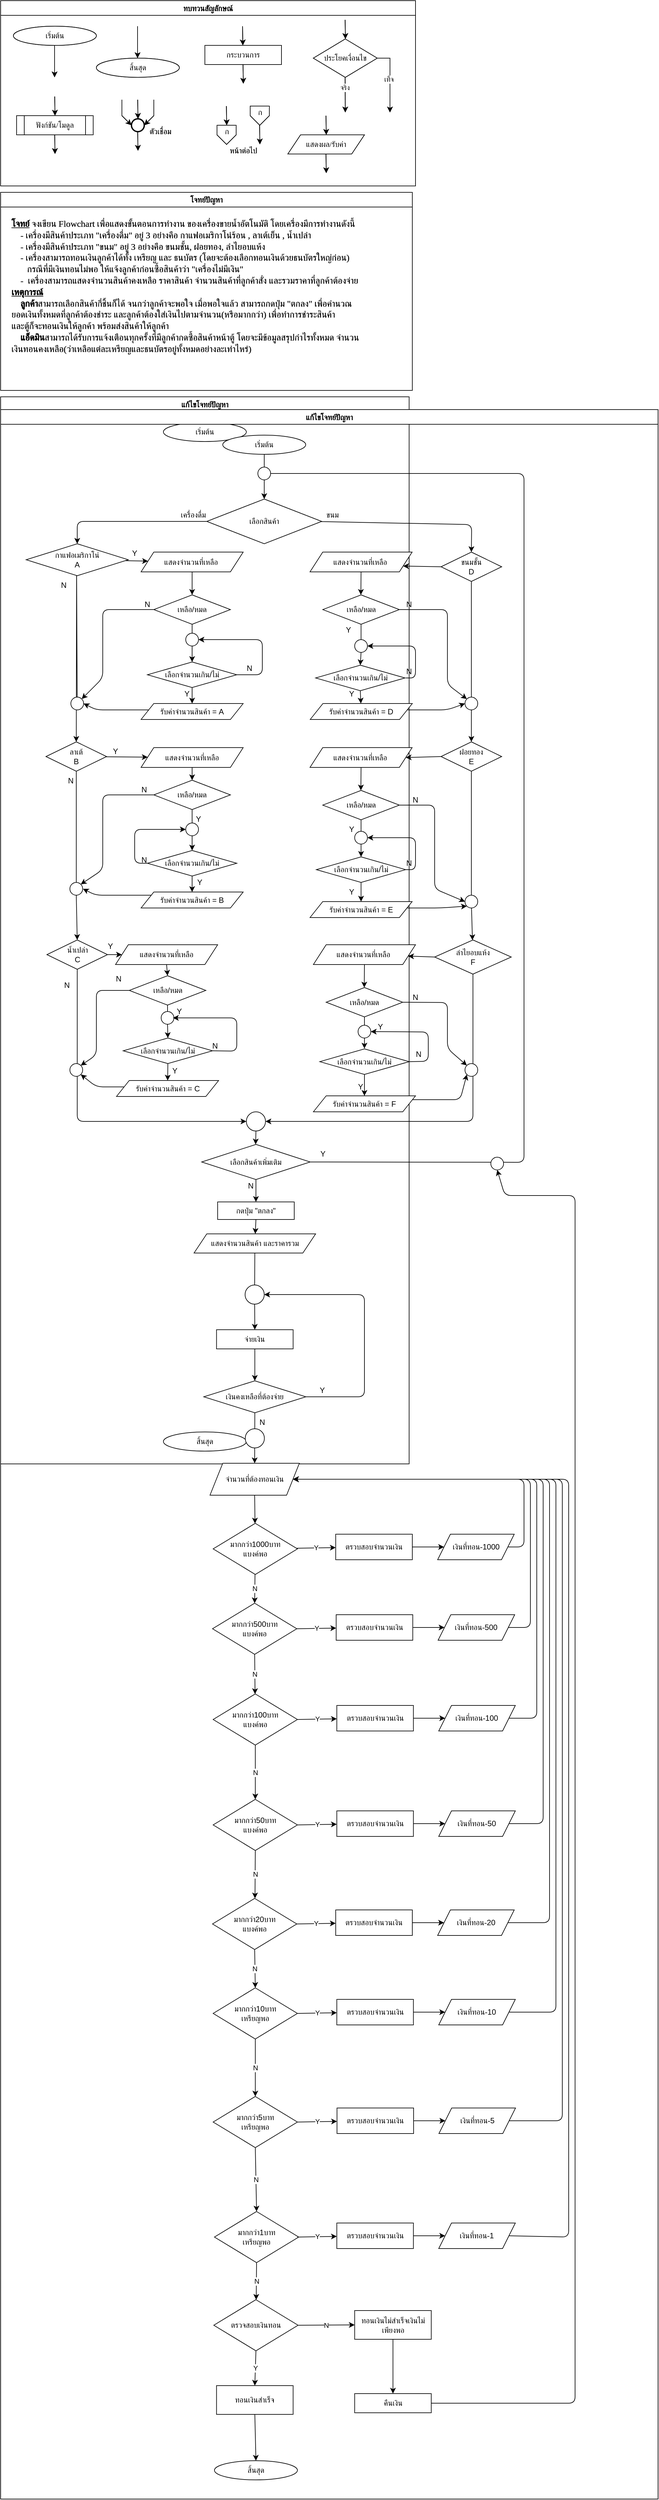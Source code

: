 <mxfile>
    <diagram id="C5RBs43oDa-KdzZeNtuy" name="Page-1">
        <mxGraphModel dx="1573" dy="568" grid="1" gridSize="10" guides="1" tooltips="1" connect="1" arrows="1" fold="1" page="1" pageScale="1" pageWidth="827" pageHeight="1169" math="0" shadow="0">
            <root>
                <mxCell id="WIyWlLk6GJQsqaUBKTNV-0"/>
                <mxCell id="WIyWlLk6GJQsqaUBKTNV-1" parent="WIyWlLk6GJQsqaUBKTNV-0"/>
                <mxCell id="M7CGMbNuYNeq0SnUNNgH-6" value="ทบทวนสัญลักษณ์" style="swimlane;fontFamily=Sarabun;fontSource=https%3A%2F%2Ffonts.googleapis.com%2Fcss%3Ffamily%3DSarabun;" parent="WIyWlLk6GJQsqaUBKTNV-1" vertex="1">
                    <mxGeometry x="-720" y="20" width="650" height="290" as="geometry"/>
                </mxCell>
                <mxCell id="M7CGMbNuYNeq0SnUNNgH-2" value="&lt;font data-font-src=&quot;https://fonts.googleapis.com/css?family=Sarabun&quot; face=&quot;Sarabun&quot;&gt;เริ่มต้น&lt;/font&gt;" style="ellipse;whiteSpace=wrap;html=1;" parent="M7CGMbNuYNeq0SnUNNgH-6" vertex="1">
                    <mxGeometry x="20" y="40" width="130" height="30" as="geometry"/>
                </mxCell>
                <mxCell id="M7CGMbNuYNeq0SnUNNgH-5" value="" style="endArrow=classic;html=1;rounded=0;" parent="M7CGMbNuYNeq0SnUNNgH-6" edge="1">
                    <mxGeometry width="50" height="50" relative="1" as="geometry">
                        <mxPoint x="84.5" y="70" as="sourcePoint"/>
                        <mxPoint x="84.5" y="120" as="targetPoint"/>
                    </mxGeometry>
                </mxCell>
                <mxCell id="M7CGMbNuYNeq0SnUNNgH-3" value="&lt;font face=&quot;Sarabun&quot;&gt;สิ้นสุด&lt;/font&gt;" style="ellipse;whiteSpace=wrap;html=1;" parent="M7CGMbNuYNeq0SnUNNgH-6" vertex="1">
                    <mxGeometry x="150" y="90" width="130" height="30" as="geometry"/>
                </mxCell>
                <mxCell id="M7CGMbNuYNeq0SnUNNgH-4" value="" style="endArrow=classic;html=1;rounded=0;" parent="M7CGMbNuYNeq0SnUNNgH-6" edge="1">
                    <mxGeometry width="50" height="50" relative="1" as="geometry">
                        <mxPoint x="214.5" y="40" as="sourcePoint"/>
                        <mxPoint x="214.5" y="90" as="targetPoint"/>
                    </mxGeometry>
                </mxCell>
                <mxCell id="mvioNwK95yMqdUQ73LqQ-0" value="กระบวนการ" style="rounded=0;whiteSpace=wrap;html=1;fontFamily=Sarabun;fontSource=https%3A%2F%2Ffonts.googleapis.com%2Fcss%3Ffamily%3DSarabun;" parent="M7CGMbNuYNeq0SnUNNgH-6" vertex="1">
                    <mxGeometry x="320" y="70" width="120" height="30" as="geometry"/>
                </mxCell>
                <mxCell id="mvioNwK95yMqdUQ73LqQ-1" value="" style="endArrow=classic;html=1;rounded=0;" parent="M7CGMbNuYNeq0SnUNNgH-6" edge="1">
                    <mxGeometry width="50" height="50" relative="1" as="geometry">
                        <mxPoint x="379" y="40" as="sourcePoint"/>
                        <mxPoint x="379.5" y="70" as="targetPoint"/>
                    </mxGeometry>
                </mxCell>
                <mxCell id="mvioNwK95yMqdUQ73LqQ-2" value="" style="endArrow=classic;html=1;rounded=0;" parent="M7CGMbNuYNeq0SnUNNgH-6" edge="1">
                    <mxGeometry width="50" height="50" relative="1" as="geometry">
                        <mxPoint x="379.75" y="100" as="sourcePoint"/>
                        <mxPoint x="380.25" y="130" as="targetPoint"/>
                    </mxGeometry>
                </mxCell>
                <mxCell id="mvioNwK95yMqdUQ73LqQ-3" value="ประโยคเงื่อนไข" style="rhombus;whiteSpace=wrap;html=1;fontFamily=Sarabun;fontSource=https%3A%2F%2Ffonts.googleapis.com%2Fcss%3Ffamily%3DSarabun;" parent="M7CGMbNuYNeq0SnUNNgH-6" vertex="1">
                    <mxGeometry x="490" y="60" width="100" height="60" as="geometry"/>
                </mxCell>
                <mxCell id="mvioNwK95yMqdUQ73LqQ-4" value="" style="endArrow=classic;html=1;rounded=0;" parent="M7CGMbNuYNeq0SnUNNgH-6" edge="1">
                    <mxGeometry width="50" height="50" relative="1" as="geometry">
                        <mxPoint x="539.71" y="30" as="sourcePoint"/>
                        <mxPoint x="540.21" y="60" as="targetPoint"/>
                    </mxGeometry>
                </mxCell>
                <mxCell id="mvioNwK95yMqdUQ73LqQ-5" value="" style="endArrow=classic;html=1;rounded=0;" parent="M7CGMbNuYNeq0SnUNNgH-6" edge="1">
                    <mxGeometry width="50" height="50" relative="1" as="geometry">
                        <mxPoint x="539.71" y="120" as="sourcePoint"/>
                        <mxPoint x="540" y="175" as="targetPoint"/>
                    </mxGeometry>
                </mxCell>
                <mxCell id="mvioNwK95yMqdUQ73LqQ-7" value="จริง" style="edgeLabel;html=1;align=center;verticalAlign=middle;resizable=0;points=[];fontFamily=Sarabun;fontSource=https%3A%2F%2Ffonts.googleapis.com%2Fcss%3Ffamily%3DSarabun;" parent="mvioNwK95yMqdUQ73LqQ-5" vertex="1" connectable="0">
                    <mxGeometry x="-0.414" y="-1" relative="1" as="geometry">
                        <mxPoint as="offset"/>
                    </mxGeometry>
                </mxCell>
                <mxCell id="mvioNwK95yMqdUQ73LqQ-6" value="" style="endArrow=classic;html=1;rounded=0;exitX=1;exitY=0.5;exitDx=0;exitDy=0;" parent="M7CGMbNuYNeq0SnUNNgH-6" source="mvioNwK95yMqdUQ73LqQ-3" edge="1">
                    <mxGeometry width="50" height="50" relative="1" as="geometry">
                        <mxPoint x="620" y="95" as="sourcePoint"/>
                        <mxPoint x="610" y="175" as="targetPoint"/>
                        <Array as="points">
                            <mxPoint x="610" y="90"/>
                        </Array>
                    </mxGeometry>
                </mxCell>
                <mxCell id="mvioNwK95yMqdUQ73LqQ-8" value="&lt;font data-font-src=&quot;https://fonts.googleapis.com/css?family=Sarabun&quot; face=&quot;Sarabun&quot;&gt;เท็จ&lt;/font&gt;" style="edgeLabel;html=1;align=center;verticalAlign=middle;resizable=0;points=[];" parent="mvioNwK95yMqdUQ73LqQ-6" vertex="1" connectable="0">
                    <mxGeometry x="-0.002" y="-2" relative="1" as="geometry">
                        <mxPoint as="offset"/>
                    </mxGeometry>
                </mxCell>
                <mxCell id="mvioNwK95yMqdUQ73LqQ-9" value="&lt;font data-font-src=&quot;https://fonts.googleapis.com/css?family=Sarabun&quot; face=&quot;Sarabun&quot;&gt;ฟังก์ชัน/โมดูล&lt;/font&gt;" style="shape=process;whiteSpace=wrap;html=1;backgroundOutline=1;" parent="M7CGMbNuYNeq0SnUNNgH-6" vertex="1">
                    <mxGeometry x="25" y="180" width="120" height="30" as="geometry"/>
                </mxCell>
                <mxCell id="mvioNwK95yMqdUQ73LqQ-11" value="" style="endArrow=classic;html=1;rounded=0;" parent="M7CGMbNuYNeq0SnUNNgH-6" edge="1">
                    <mxGeometry width="50" height="50" relative="1" as="geometry">
                        <mxPoint x="84.71" y="150" as="sourcePoint"/>
                        <mxPoint x="85.21" y="180" as="targetPoint"/>
                    </mxGeometry>
                </mxCell>
                <mxCell id="mvioNwK95yMqdUQ73LqQ-12" value="" style="endArrow=classic;html=1;rounded=0;" parent="M7CGMbNuYNeq0SnUNNgH-6" edge="1">
                    <mxGeometry width="50" height="50" relative="1" as="geometry">
                        <mxPoint x="84.71" y="210" as="sourcePoint"/>
                        <mxPoint x="85.21" y="240" as="targetPoint"/>
                    </mxGeometry>
                </mxCell>
                <mxCell id="mvioNwK95yMqdUQ73LqQ-13" value="" style="strokeWidth=2;html=1;shape=mxgraph.flowchart.start_2;whiteSpace=wrap;" parent="M7CGMbNuYNeq0SnUNNgH-6" vertex="1">
                    <mxGeometry x="205" y="185" width="20" height="20" as="geometry"/>
                </mxCell>
                <mxCell id="mvioNwK95yMqdUQ73LqQ-16" value="" style="endArrow=classic;html=1;rounded=0;" parent="M7CGMbNuYNeq0SnUNNgH-6" edge="1">
                    <mxGeometry width="50" height="50" relative="1" as="geometry">
                        <mxPoint x="214.71" y="155" as="sourcePoint"/>
                        <mxPoint x="215.21" y="185" as="targetPoint"/>
                    </mxGeometry>
                </mxCell>
                <mxCell id="mvioNwK95yMqdUQ73LqQ-17" value="" style="endArrow=classic;html=1;rounded=0;entryX=0;entryY=0.5;entryDx=0;entryDy=0;entryPerimeter=0;" parent="M7CGMbNuYNeq0SnUNNgH-6" target="mvioNwK95yMqdUQ73LqQ-13" edge="1">
                    <mxGeometry width="50" height="50" relative="1" as="geometry">
                        <mxPoint x="190.0" y="155" as="sourcePoint"/>
                        <mxPoint x="190.5" y="185" as="targetPoint"/>
                        <Array as="points">
                            <mxPoint x="190" y="180"/>
                        </Array>
                    </mxGeometry>
                </mxCell>
                <mxCell id="mvioNwK95yMqdUQ73LqQ-18" value="" style="endArrow=classic;html=1;rounded=0;entryX=1;entryY=0.5;entryDx=0;entryDy=0;entryPerimeter=0;" parent="M7CGMbNuYNeq0SnUNNgH-6" target="mvioNwK95yMqdUQ73LqQ-13" edge="1">
                    <mxGeometry width="50" height="50" relative="1" as="geometry">
                        <mxPoint x="240.0" y="155" as="sourcePoint"/>
                        <mxPoint x="240.5" y="185" as="targetPoint"/>
                        <Array as="points">
                            <mxPoint x="240" y="180"/>
                        </Array>
                    </mxGeometry>
                </mxCell>
                <mxCell id="mvioNwK95yMqdUQ73LqQ-19" value="" style="endArrow=classic;html=1;rounded=0;" parent="M7CGMbNuYNeq0SnUNNgH-6" edge="1">
                    <mxGeometry width="50" height="50" relative="1" as="geometry">
                        <mxPoint x="214.71" y="205" as="sourcePoint"/>
                        <mxPoint x="215.21" y="235" as="targetPoint"/>
                    </mxGeometry>
                </mxCell>
                <mxCell id="mvioNwK95yMqdUQ73LqQ-20" value="&lt;font data-font-src=&quot;https://fonts.googleapis.com/css?family=Sarabun&quot; face=&quot;Sarabun&quot;&gt;ตัวเชื่อม&lt;/font&gt;" style="text;html=1;align=center;verticalAlign=middle;resizable=0;points=[];autosize=1;strokeColor=none;fillColor=none;" parent="M7CGMbNuYNeq0SnUNNgH-6" vertex="1">
                    <mxGeometry x="220" y="190" width="60" height="30" as="geometry"/>
                </mxCell>
                <mxCell id="mvioNwK95yMqdUQ73LqQ-25" value="" style="endArrow=classic;html=1;rounded=0;" parent="M7CGMbNuYNeq0SnUNNgH-6" edge="1">
                    <mxGeometry width="50" height="50" relative="1" as="geometry">
                        <mxPoint x="353.71" y="165" as="sourcePoint"/>
                        <mxPoint x="354.21" y="195" as="targetPoint"/>
                    </mxGeometry>
                </mxCell>
                <mxCell id="mvioNwK95yMqdUQ73LqQ-21" value="" style="verticalLabelPosition=bottom;verticalAlign=top;html=1;shape=offPageConnector;rounded=0;size=0.5;" parent="M7CGMbNuYNeq0SnUNNgH-6" vertex="1">
                    <mxGeometry x="339" y="195" width="30" height="30" as="geometry"/>
                </mxCell>
                <mxCell id="mvioNwK95yMqdUQ73LqQ-26" value="" style="endArrow=classic;html=1;rounded=0;" parent="M7CGMbNuYNeq0SnUNNgH-6" edge="1">
                    <mxGeometry width="50" height="50" relative="1" as="geometry">
                        <mxPoint x="405.71" y="195" as="sourcePoint"/>
                        <mxPoint x="406.21" y="225" as="targetPoint"/>
                    </mxGeometry>
                </mxCell>
                <mxCell id="mvioNwK95yMqdUQ73LqQ-27" value="" style="verticalLabelPosition=bottom;verticalAlign=top;html=1;shape=offPageConnector;rounded=0;size=0.5;" parent="M7CGMbNuYNeq0SnUNNgH-6" vertex="1">
                    <mxGeometry x="391" y="165" width="30" height="30" as="geometry"/>
                </mxCell>
                <mxCell id="mvioNwK95yMqdUQ73LqQ-28" value="หน้าต่อไป" style="text;html=1;align=center;verticalAlign=middle;resizable=0;points=[];autosize=1;strokeColor=none;fillColor=none;fontFamily=Sarabun;fontSource=https%3A%2F%2Ffonts.googleapis.com%2Fcss%3Ffamily%3DSarabun;" parent="M7CGMbNuYNeq0SnUNNgH-6" vertex="1">
                    <mxGeometry x="345" y="220" width="70" height="30" as="geometry"/>
                </mxCell>
                <mxCell id="mvioNwK95yMqdUQ73LqQ-29" value="ก" style="text;html=1;align=center;verticalAlign=middle;resizable=0;points=[];autosize=1;strokeColor=none;fillColor=none;fontFamily=Sarabun;fontSource=https%3A%2F%2Ffonts.googleapis.com%2Fcss%3Ffamily%3DSarabun;" parent="M7CGMbNuYNeq0SnUNNgH-6" vertex="1">
                    <mxGeometry x="339" y="190" width="30" height="30" as="geometry"/>
                </mxCell>
                <mxCell id="mvioNwK95yMqdUQ73LqQ-30" value="ก" style="text;html=1;align=center;verticalAlign=middle;resizable=0;points=[];autosize=1;strokeColor=none;fillColor=none;fontFamily=Sarabun;fontSource=https%3A%2F%2Ffonts.googleapis.com%2Fcss%3Ffamily%3DSarabun;" parent="M7CGMbNuYNeq0SnUNNgH-6" vertex="1">
                    <mxGeometry x="391" y="160" width="30" height="30" as="geometry"/>
                </mxCell>
                <mxCell id="mvioNwK95yMqdUQ73LqQ-32" value="แสดงผล/รับค่า" style="shape=parallelogram;perimeter=parallelogramPerimeter;whiteSpace=wrap;html=1;fixedSize=1;fontFamily=Sarabun;fontSource=https%3A%2F%2Ffonts.googleapis.com%2Fcss%3Ffamily%3DSarabun;" parent="M7CGMbNuYNeq0SnUNNgH-6" vertex="1">
                    <mxGeometry x="450" y="210" width="120" height="30" as="geometry"/>
                </mxCell>
                <mxCell id="mvioNwK95yMqdUQ73LqQ-33" value="" style="endArrow=classic;html=1;rounded=0;" parent="M7CGMbNuYNeq0SnUNNgH-6" edge="1">
                    <mxGeometry width="50" height="50" relative="1" as="geometry">
                        <mxPoint x="509.71" y="180" as="sourcePoint"/>
                        <mxPoint x="510.21" y="210" as="targetPoint"/>
                    </mxGeometry>
                </mxCell>
                <mxCell id="mvioNwK95yMqdUQ73LqQ-34" value="" style="endArrow=classic;html=1;rounded=0;" parent="M7CGMbNuYNeq0SnUNNgH-6" edge="1">
                    <mxGeometry width="50" height="50" relative="1" as="geometry">
                        <mxPoint x="509.71" y="240" as="sourcePoint"/>
                        <mxPoint x="510.21" y="270" as="targetPoint"/>
                    </mxGeometry>
                </mxCell>
                <mxCell id="mvioNwK95yMqdUQ73LqQ-36" value="แก้ไขโจทย์ปัญหา" style="swimlane;fontFamily=Sarabun;fontSource=https%3A%2F%2Ffonts.googleapis.com%2Fcss%3Ffamily%3DSarabun;" parent="WIyWlLk6GJQsqaUBKTNV-1" vertex="1">
                    <mxGeometry x="-720" y="640" width="640" height="1670" as="geometry"/>
                </mxCell>
                <mxCell id="mvioNwK95yMqdUQ73LqQ-35" value="&lt;font data-font-src=&quot;https://fonts.googleapis.com/css?family=Sarabun&quot; face=&quot;Sarabun&quot;&gt;เริ่มต้น&lt;/font&gt;" style="ellipse;whiteSpace=wrap;html=1;" parent="mvioNwK95yMqdUQ73LqQ-36" vertex="1">
                    <mxGeometry x="255" y="40" width="130" height="30" as="geometry"/>
                </mxCell>
                <mxCell id="mvioNwK95yMqdUQ73LqQ-69" value="&lt;font face=&quot;Sarabun&quot;&gt;สิ้นสุด&lt;/font&gt;" style="ellipse;whiteSpace=wrap;html=1;" parent="mvioNwK95yMqdUQ73LqQ-36" vertex="1">
                    <mxGeometry x="255" y="1620" width="130" height="30" as="geometry"/>
                </mxCell>
                <mxCell id="mvioNwK95yMqdUQ73LqQ-70" value="&lt;font data-font-src=&quot;https://fonts.googleapis.com/css?family=Sarabun&quot; face=&quot;Sarabun&quot;&gt;โจทย์ปัญหา&lt;/font&gt;" style="swimlane;whiteSpace=wrap;html=1;" parent="WIyWlLk6GJQsqaUBKTNV-1" vertex="1">
                    <mxGeometry x="-720" y="320" width="645" height="310" as="geometry"/>
                </mxCell>
                <mxCell id="mvioNwK95yMqdUQ73LqQ-71" value="&lt;p style=&quot;line-height: 120%;&quot;&gt;&lt;font data-font-src=&quot;https://fonts.googleapis.com/css?family=Sarabun&quot; face=&quot;Sarabun&quot; style=&quot;font-size: 14px;&quot;&gt;&lt;b&gt;&lt;u&gt;โจทย์&lt;/u&gt;&lt;/b&gt; จงเขียน Flowchart เพื่อแสดงขั้นตอนการทำงาน ของเครื่องขายน้ำอัตโนมัติ โดยเครื่องมีการทำงานดังนี้&lt;br&gt;&amp;nbsp; &amp;nbsp; - เครื่องมีสินค้าประเภท &quot;เครื่องดื่ม&quot; อยู่ 3 อย่างคือ กาแฟอเมริกาโน่ร้อน , ลาเต้เย็น , น้ำเปล่า&lt;br&gt;&amp;nbsp; &amp;nbsp; - เครื่องมีสินค้าประเภท &quot;ขนม&quot; อยู่ 3 อย่างคือ ขนมชั้น, ฝอยทอง, ลำไยอบแห้ง&lt;br&gt;&amp;nbsp; &amp;nbsp; - เครื่องสามารถทอนเงินลูกค้าได้ทั้ง เหรียญ และ ธนบัตร (โดยจะต้องเลือกทอนเงินด้วยธนบัตรใหญ่ก่อน)&lt;br&gt;&lt;/font&gt;&lt;span style=&quot;font-family: Sarabun; background-color: initial;&quot;&gt;&amp;nbsp; &amp;nbsp; &amp;nbsp; &amp;nbsp;กรณีที่มีเงินทอนไม่พอ ให้แจ้งลูกค้าก่อนซื้อสินค้าว่า &quot;เครื่องไม่มีเงิน&quot;&lt;br&gt;&amp;nbsp; &amp;nbsp; -&amp;nbsp; เครื่องสามารถแสดงจำนวนสินค้าคงเหลือ ราคาสินค้า จำนวนสินค้าที่ลูกค้าสั่ง และรวมราคาที่ลูกค้าต้องจ่าย&lt;br&gt;&lt;/span&gt;&lt;span style=&quot;font-family: Sarabun; background-color: initial;&quot;&gt;&lt;b&gt;&lt;u&gt;เหตุการณ์&lt;/u&gt;&lt;/b&gt;&lt;br&gt;&amp;nbsp; &amp;nbsp; &lt;b&gt;ลูกค้า&lt;/b&gt;สามารถเลือกสินค้ากี่ชิ้นก็ได้ จนกว่าลูกค้าจะพอใจ เมื่อพอใจแล้ว สามารถกดปุ่ม &quot;ตกลง&quot; เพื่อคำนวณ&lt;br&gt;ยอดเงินทั้งหมดที่ลูกค้าต้องชำระ และลูกค้าต้องใส่เงินไปตามจำนวน(หรือมากกว่า) เพื่อทำการชำระสินค้า&lt;br&gt;และตู้ก็จะทอนเงินให้ลูกค้า พร้อมส่งสินค้าให้ลูกค้า&lt;br&gt;&amp;nbsp; &amp;nbsp; &lt;b&gt;แอ็ดมิน&lt;/b&gt;สามารถได้รับการแจ้งเตือนทุกครั้งที่มีลูกค้ากดซื้อสินค้าหน้าตู้ โดยจะมีข้อมูลสรุปกำไรทั้งหมด จำนวน&lt;br&gt;เงินทอนคงเหลือ(ว่าเหลือแต่ละเหรียญและธนบัตรอยู่ทั้งหมดอย่างละเท่าไหร่)&lt;/span&gt;&lt;/p&gt;" style="text;html=1;align=left;verticalAlign=top;resizable=0;points=[];autosize=1;strokeColor=none;fillColor=none;fontSize=14;" parent="mvioNwK95yMqdUQ73LqQ-70" vertex="1">
                    <mxGeometry x="15" y="20" width="630" height="260" as="geometry"/>
                </mxCell>
                <mxCell id="0" value="ทบทวนสัญลักษณ์" style="swimlane;fontFamily=Sarabun;fontSource=https%3A%2F%2Ffonts.googleapis.com%2Fcss%3Ffamily%3DSarabun;" vertex="1" parent="WIyWlLk6GJQsqaUBKTNV-1">
                    <mxGeometry x="-720" y="20" width="650" height="290" as="geometry"/>
                </mxCell>
                <mxCell id="1" value="&lt;font data-font-src=&quot;https://fonts.googleapis.com/css?family=Sarabun&quot; face=&quot;Sarabun&quot;&gt;เริ่มต้น&lt;/font&gt;" style="ellipse;whiteSpace=wrap;html=1;" vertex="1" parent="0">
                    <mxGeometry x="20" y="40" width="130" height="30" as="geometry"/>
                </mxCell>
                <mxCell id="2" value="" style="endArrow=classic;html=1;rounded=0;" edge="1" parent="0">
                    <mxGeometry width="50" height="50" relative="1" as="geometry">
                        <mxPoint x="84.5" y="70" as="sourcePoint"/>
                        <mxPoint x="84.5" y="120" as="targetPoint"/>
                    </mxGeometry>
                </mxCell>
                <mxCell id="3" value="&lt;font face=&quot;Sarabun&quot;&gt;สิ้นสุด&lt;/font&gt;" style="ellipse;whiteSpace=wrap;html=1;" vertex="1" parent="0">
                    <mxGeometry x="150" y="90" width="130" height="30" as="geometry"/>
                </mxCell>
                <mxCell id="4" value="" style="endArrow=classic;html=1;rounded=0;" edge="1" parent="0">
                    <mxGeometry width="50" height="50" relative="1" as="geometry">
                        <mxPoint x="214.5" y="40" as="sourcePoint"/>
                        <mxPoint x="214.5" y="90" as="targetPoint"/>
                    </mxGeometry>
                </mxCell>
                <mxCell id="5" value="กระบวนการ" style="rounded=0;whiteSpace=wrap;html=1;fontFamily=Sarabun;fontSource=https%3A%2F%2Ffonts.googleapis.com%2Fcss%3Ffamily%3DSarabun;" vertex="1" parent="0">
                    <mxGeometry x="320" y="70" width="120" height="30" as="geometry"/>
                </mxCell>
                <mxCell id="6" value="" style="endArrow=classic;html=1;rounded=0;" edge="1" parent="0">
                    <mxGeometry width="50" height="50" relative="1" as="geometry">
                        <mxPoint x="379" y="40" as="sourcePoint"/>
                        <mxPoint x="379.5" y="70" as="targetPoint"/>
                    </mxGeometry>
                </mxCell>
                <mxCell id="7" value="" style="endArrow=classic;html=1;rounded=0;" edge="1" parent="0">
                    <mxGeometry width="50" height="50" relative="1" as="geometry">
                        <mxPoint x="379.75" y="100" as="sourcePoint"/>
                        <mxPoint x="380.25" y="130" as="targetPoint"/>
                    </mxGeometry>
                </mxCell>
                <mxCell id="8" value="ประโยคเงื่อนไข" style="rhombus;whiteSpace=wrap;html=1;fontFamily=Sarabun;fontSource=https%3A%2F%2Ffonts.googleapis.com%2Fcss%3Ffamily%3DSarabun;" vertex="1" parent="0">
                    <mxGeometry x="490" y="60" width="100" height="60" as="geometry"/>
                </mxCell>
                <mxCell id="9" value="" style="endArrow=classic;html=1;rounded=0;" edge="1" parent="0">
                    <mxGeometry width="50" height="50" relative="1" as="geometry">
                        <mxPoint x="539.71" y="30" as="sourcePoint"/>
                        <mxPoint x="540.21" y="60" as="targetPoint"/>
                    </mxGeometry>
                </mxCell>
                <mxCell id="10" value="" style="endArrow=classic;html=1;rounded=0;" edge="1" parent="0">
                    <mxGeometry width="50" height="50" relative="1" as="geometry">
                        <mxPoint x="539.71" y="120" as="sourcePoint"/>
                        <mxPoint x="540" y="175" as="targetPoint"/>
                    </mxGeometry>
                </mxCell>
                <mxCell id="11" value="จริง" style="edgeLabel;html=1;align=center;verticalAlign=middle;resizable=0;points=[];fontFamily=Sarabun;fontSource=https%3A%2F%2Ffonts.googleapis.com%2Fcss%3Ffamily%3DSarabun;" vertex="1" connectable="0" parent="10">
                    <mxGeometry x="-0.414" y="-1" relative="1" as="geometry">
                        <mxPoint as="offset"/>
                    </mxGeometry>
                </mxCell>
                <mxCell id="12" value="" style="endArrow=classic;html=1;rounded=0;exitX=1;exitY=0.5;exitDx=0;exitDy=0;" edge="1" parent="0" source="8">
                    <mxGeometry width="50" height="50" relative="1" as="geometry">
                        <mxPoint x="620" y="95" as="sourcePoint"/>
                        <mxPoint x="610" y="175" as="targetPoint"/>
                        <Array as="points">
                            <mxPoint x="610" y="90"/>
                        </Array>
                    </mxGeometry>
                </mxCell>
                <mxCell id="13" value="&lt;font data-font-src=&quot;https://fonts.googleapis.com/css?family=Sarabun&quot; face=&quot;Sarabun&quot;&gt;เท็จ&lt;/font&gt;" style="edgeLabel;html=1;align=center;verticalAlign=middle;resizable=0;points=[];" vertex="1" connectable="0" parent="12">
                    <mxGeometry x="-0.002" y="-2" relative="1" as="geometry">
                        <mxPoint as="offset"/>
                    </mxGeometry>
                </mxCell>
                <mxCell id="14" value="&lt;font data-font-src=&quot;https://fonts.googleapis.com/css?family=Sarabun&quot; face=&quot;Sarabun&quot;&gt;ฟังก์ชัน/โมดูล&lt;/font&gt;" style="shape=process;whiteSpace=wrap;html=1;backgroundOutline=1;" vertex="1" parent="0">
                    <mxGeometry x="25" y="180" width="120" height="30" as="geometry"/>
                </mxCell>
                <mxCell id="15" value="" style="endArrow=classic;html=1;rounded=0;" edge="1" parent="0">
                    <mxGeometry width="50" height="50" relative="1" as="geometry">
                        <mxPoint x="84.71" y="150" as="sourcePoint"/>
                        <mxPoint x="85.21" y="180" as="targetPoint"/>
                    </mxGeometry>
                </mxCell>
                <mxCell id="16" value="" style="endArrow=classic;html=1;rounded=0;" edge="1" parent="0">
                    <mxGeometry width="50" height="50" relative="1" as="geometry">
                        <mxPoint x="84.71" y="210" as="sourcePoint"/>
                        <mxPoint x="85.21" y="240" as="targetPoint"/>
                    </mxGeometry>
                </mxCell>
                <mxCell id="17" value="" style="strokeWidth=2;html=1;shape=mxgraph.flowchart.start_2;whiteSpace=wrap;" vertex="1" parent="0">
                    <mxGeometry x="205" y="185" width="20" height="20" as="geometry"/>
                </mxCell>
                <mxCell id="18" value="" style="endArrow=classic;html=1;rounded=0;" edge="1" parent="0">
                    <mxGeometry width="50" height="50" relative="1" as="geometry">
                        <mxPoint x="214.71" y="155" as="sourcePoint"/>
                        <mxPoint x="215.21" y="185" as="targetPoint"/>
                    </mxGeometry>
                </mxCell>
                <mxCell id="19" value="" style="endArrow=classic;html=1;rounded=0;entryX=0;entryY=0.5;entryDx=0;entryDy=0;entryPerimeter=0;" edge="1" parent="0" target="17">
                    <mxGeometry width="50" height="50" relative="1" as="geometry">
                        <mxPoint x="190.0" y="155" as="sourcePoint"/>
                        <mxPoint x="190.5" y="185" as="targetPoint"/>
                        <Array as="points">
                            <mxPoint x="190" y="180"/>
                        </Array>
                    </mxGeometry>
                </mxCell>
                <mxCell id="20" value="" style="endArrow=classic;html=1;rounded=0;entryX=1;entryY=0.5;entryDx=0;entryDy=0;entryPerimeter=0;" edge="1" parent="0" target="17">
                    <mxGeometry width="50" height="50" relative="1" as="geometry">
                        <mxPoint x="240.0" y="155" as="sourcePoint"/>
                        <mxPoint x="240.5" y="185" as="targetPoint"/>
                        <Array as="points">
                            <mxPoint x="240" y="180"/>
                        </Array>
                    </mxGeometry>
                </mxCell>
                <mxCell id="21" value="" style="endArrow=classic;html=1;rounded=0;" edge="1" parent="0">
                    <mxGeometry width="50" height="50" relative="1" as="geometry">
                        <mxPoint x="214.71" y="205" as="sourcePoint"/>
                        <mxPoint x="215.21" y="235" as="targetPoint"/>
                    </mxGeometry>
                </mxCell>
                <mxCell id="22" value="&lt;font data-font-src=&quot;https://fonts.googleapis.com/css?family=Sarabun&quot; face=&quot;Sarabun&quot;&gt;ตัวเชื่อม&lt;/font&gt;" style="text;html=1;align=center;verticalAlign=middle;resizable=0;points=[];autosize=1;strokeColor=none;fillColor=none;" vertex="1" parent="0">
                    <mxGeometry x="220" y="190" width="60" height="30" as="geometry"/>
                </mxCell>
                <mxCell id="23" value="" style="endArrow=classic;html=1;rounded=0;" edge="1" parent="0">
                    <mxGeometry width="50" height="50" relative="1" as="geometry">
                        <mxPoint x="353.71" y="165" as="sourcePoint"/>
                        <mxPoint x="354.21" y="195" as="targetPoint"/>
                    </mxGeometry>
                </mxCell>
                <mxCell id="24" value="" style="verticalLabelPosition=bottom;verticalAlign=top;html=1;shape=offPageConnector;rounded=0;size=0.5;" vertex="1" parent="0">
                    <mxGeometry x="339" y="195" width="30" height="30" as="geometry"/>
                </mxCell>
                <mxCell id="25" value="" style="endArrow=classic;html=1;rounded=0;" edge="1" parent="0">
                    <mxGeometry width="50" height="50" relative="1" as="geometry">
                        <mxPoint x="405.71" y="195" as="sourcePoint"/>
                        <mxPoint x="406.21" y="225" as="targetPoint"/>
                    </mxGeometry>
                </mxCell>
                <mxCell id="26" value="" style="verticalLabelPosition=bottom;verticalAlign=top;html=1;shape=offPageConnector;rounded=0;size=0.5;" vertex="1" parent="0">
                    <mxGeometry x="391" y="165" width="30" height="30" as="geometry"/>
                </mxCell>
                <mxCell id="27" value="หน้าต่อไป" style="text;html=1;align=center;verticalAlign=middle;resizable=0;points=[];autosize=1;strokeColor=none;fillColor=none;fontFamily=Sarabun;fontSource=https%3A%2F%2Ffonts.googleapis.com%2Fcss%3Ffamily%3DSarabun;" vertex="1" parent="0">
                    <mxGeometry x="345" y="220" width="70" height="30" as="geometry"/>
                </mxCell>
                <mxCell id="28" value="ก" style="text;html=1;align=center;verticalAlign=middle;resizable=0;points=[];autosize=1;strokeColor=none;fillColor=none;fontFamily=Sarabun;fontSource=https%3A%2F%2Ffonts.googleapis.com%2Fcss%3Ffamily%3DSarabun;" vertex="1" parent="0">
                    <mxGeometry x="339" y="190" width="30" height="30" as="geometry"/>
                </mxCell>
                <mxCell id="29" value="ก" style="text;html=1;align=center;verticalAlign=middle;resizable=0;points=[];autosize=1;strokeColor=none;fillColor=none;fontFamily=Sarabun;fontSource=https%3A%2F%2Ffonts.googleapis.com%2Fcss%3Ffamily%3DSarabun;" vertex="1" parent="0">
                    <mxGeometry x="391" y="160" width="30" height="30" as="geometry"/>
                </mxCell>
                <mxCell id="30" value="แสดงผล/รับค่า" style="shape=parallelogram;perimeter=parallelogramPerimeter;whiteSpace=wrap;html=1;fixedSize=1;fontFamily=Sarabun;fontSource=https%3A%2F%2Ffonts.googleapis.com%2Fcss%3Ffamily%3DSarabun;" vertex="1" parent="0">
                    <mxGeometry x="450" y="210" width="120" height="30" as="geometry"/>
                </mxCell>
                <mxCell id="31" value="" style="endArrow=classic;html=1;rounded=0;" edge="1" parent="0">
                    <mxGeometry width="50" height="50" relative="1" as="geometry">
                        <mxPoint x="509.71" y="180" as="sourcePoint"/>
                        <mxPoint x="510.21" y="210" as="targetPoint"/>
                    </mxGeometry>
                </mxCell>
                <mxCell id="32" value="" style="endArrow=classic;html=1;rounded=0;" edge="1" parent="0">
                    <mxGeometry width="50" height="50" relative="1" as="geometry">
                        <mxPoint x="509.71" y="240" as="sourcePoint"/>
                        <mxPoint x="510.21" y="270" as="targetPoint"/>
                    </mxGeometry>
                </mxCell>
                <mxCell id="33" value="แก้ไขโจทย์ปัญหา" style="swimlane;fontFamily=Sarabun;fontSource=https%3A%2F%2Ffonts.googleapis.com%2Fcss%3Ffamily%3DSarabun;" vertex="1" parent="WIyWlLk6GJQsqaUBKTNV-1">
                    <mxGeometry x="-720" y="660" width="1030" height="3270" as="geometry"/>
                </mxCell>
                <mxCell id="34" value="&lt;font data-font-src=&quot;https://fonts.googleapis.com/css?family=Sarabun&quot; face=&quot;Sarabun&quot;&gt;เริ่มต้น&lt;/font&gt;" style="ellipse;whiteSpace=wrap;html=1;" vertex="1" parent="33">
                    <mxGeometry x="348" y="40" width="130" height="30" as="geometry"/>
                </mxCell>
                <mxCell id="35" value="&lt;font face=&quot;Sarabun&quot;&gt;สิ้นสุด&lt;/font&gt;" style="ellipse;whiteSpace=wrap;html=1;" vertex="1" parent="33">
                    <mxGeometry x="335" y="3210" width="130" height="30" as="geometry"/>
                </mxCell>
                <mxCell id="36" value="" style="edgeStyle=none;html=1;entryX=0.5;entryY=0;entryDx=0;entryDy=0;exitX=1;exitY=0.5;exitDx=0;exitDy=0;" edge="1" parent="33" source="37" target="51">
                    <mxGeometry relative="1" as="geometry">
                        <Array as="points">
                            <mxPoint x="488" y="175"/>
                            <mxPoint x="738" y="180"/>
                        </Array>
                    </mxGeometry>
                </mxCell>
                <mxCell id="37" value="เลือกสินค้า" style="rhombus;whiteSpace=wrap;html=1;" vertex="1" parent="33">
                    <mxGeometry x="323" y="140" width="180" height="70" as="geometry"/>
                </mxCell>
                <mxCell id="38" value="" style="endArrow=classic;html=1;entryX=0.5;entryY=0;entryDx=0;entryDy=0;exitX=0.5;exitY=1;exitDx=0;exitDy=0;" edge="1" parent="33" source="62" target="37">
                    <mxGeometry width="50" height="50" relative="1" as="geometry">
                        <mxPoint x="320" y="110" as="sourcePoint"/>
                        <mxPoint x="310" y="100" as="targetPoint"/>
                    </mxGeometry>
                </mxCell>
                <mxCell id="39" value="ขนม" style="text;html=1;strokeColor=none;fillColor=none;align=center;verticalAlign=middle;whiteSpace=wrap;rounded=0;" vertex="1" parent="33">
                    <mxGeometry x="490" y="150" width="60" height="30" as="geometry"/>
                </mxCell>
                <mxCell id="40" value="เครื่องดื่ม" style="text;html=1;strokeColor=none;fillColor=none;align=center;verticalAlign=middle;whiteSpace=wrap;rounded=0;" vertex="1" parent="33">
                    <mxGeometry x="272" y="150" width="60" height="30" as="geometry"/>
                </mxCell>
                <mxCell id="41" value="" style="edgeStyle=none;html=1;entryX=0.5;entryY=0;entryDx=0;entryDy=0;startArrow=none;" edge="1" parent="33" source="75" target="46">
                    <mxGeometry relative="1" as="geometry">
                        <mxPoint x="120.747" y="259.714" as="sourcePoint"/>
                        <mxPoint x="121.755" y="290.361" as="targetPoint"/>
                        <Array as="points">
                            <mxPoint x="119" y="250"/>
                        </Array>
                    </mxGeometry>
                </mxCell>
                <mxCell id="42" value="" style="edgeStyle=none;html=1;" edge="1" parent="33" source="43" target="74">
                    <mxGeometry relative="1" as="geometry"/>
                </mxCell>
                <mxCell id="43" value="กาแฟอเมริกาโน่&lt;br&gt;A" style="rhombus;whiteSpace=wrap;html=1;" vertex="1" parent="33">
                    <mxGeometry x="40" y="210" width="160" height="50" as="geometry"/>
                </mxCell>
                <mxCell id="44" value="" style="edgeStyle=none;html=1;entryX=0.5;entryY=0;entryDx=0;entryDy=0;exitX=0.5;exitY=1;exitDx=0;exitDy=0;startArrow=none;" edge="1" parent="33" source="80" target="48">
                    <mxGeometry relative="1" as="geometry">
                        <mxPoint x="118" y="410" as="sourcePoint"/>
                        <mxPoint x="120" y="540" as="targetPoint"/>
                    </mxGeometry>
                </mxCell>
                <mxCell id="45" value="" style="edgeStyle=none;html=1;" edge="1" parent="33" source="46" target="77">
                    <mxGeometry relative="1" as="geometry"/>
                </mxCell>
                <mxCell id="46" value="ลาเต้&lt;br&gt;B" style="rhombus;whiteSpace=wrap;html=1;" vertex="1" parent="33">
                    <mxGeometry x="71" y="520" width="95" height="46" as="geometry"/>
                </mxCell>
                <mxCell id="47" style="edgeStyle=none;html=1;exitX=1;exitY=0.5;exitDx=0;exitDy=0;entryX=0;entryY=0.5;entryDx=0;entryDy=0;" edge="1" parent="33" source="48" target="104">
                    <mxGeometry relative="1" as="geometry"/>
                </mxCell>
                <mxCell id="48" value="น้ำเปล่า&lt;br&gt;C" style="rhombus;whiteSpace=wrap;html=1;" vertex="1" parent="33">
                    <mxGeometry x="72.5" y="830" width="95" height="46" as="geometry"/>
                </mxCell>
                <mxCell id="49" value="" style="edgeStyle=none;html=1;startArrow=none;" edge="1" parent="33" source="132" target="54">
                    <mxGeometry relative="1" as="geometry"/>
                </mxCell>
                <mxCell id="50" style="edgeStyle=none;html=1;exitX=0;exitY=0.5;exitDx=0;exitDy=0;entryX=1;entryY=0.75;entryDx=0;entryDy=0;" edge="1" parent="33" source="51" target="108">
                    <mxGeometry relative="1" as="geometry"/>
                </mxCell>
                <mxCell id="51" value="ขนมชั้น&lt;br&gt;D" style="rhombus;whiteSpace=wrap;html=1;" vertex="1" parent="33">
                    <mxGeometry x="690" y="223" width="95" height="46" as="geometry"/>
                </mxCell>
                <mxCell id="52" value="" style="edgeStyle=none;html=1;startArrow=none;" edge="1" parent="33" source="134" target="57">
                    <mxGeometry relative="1" as="geometry"/>
                </mxCell>
                <mxCell id="53" style="edgeStyle=none;html=1;exitX=0;exitY=0.5;exitDx=0;exitDy=0;entryX=1;entryY=0.5;entryDx=0;entryDy=0;" edge="1" parent="33" source="54" target="116">
                    <mxGeometry relative="1" as="geometry"/>
                </mxCell>
                <mxCell id="54" value="ฝอยทอง&lt;br&gt;E" style="rhombus;whiteSpace=wrap;html=1;" vertex="1" parent="33">
                    <mxGeometry x="690" y="520" width="95" height="46" as="geometry"/>
                </mxCell>
                <mxCell id="55" value="" style="edgeStyle=none;html=1;entryX=1;entryY=0.5;entryDx=0;entryDy=0;" edge="1" parent="33" source="57" target="73">
                    <mxGeometry relative="1" as="geometry">
                        <mxPoint x="732.102" y="630.055" as="targetPoint"/>
                        <Array as="points">
                            <mxPoint x="740" y="1114"/>
                        </Array>
                    </mxGeometry>
                </mxCell>
                <mxCell id="56" style="edgeStyle=none;html=1;exitX=0;exitY=0.5;exitDx=0;exitDy=0;" edge="1" parent="33" source="57" target="124">
                    <mxGeometry relative="1" as="geometry"/>
                </mxCell>
                <mxCell id="57" value="ลำไยอบแห้ง&lt;br&gt;F" style="rhombus;whiteSpace=wrap;html=1;" vertex="1" parent="33">
                    <mxGeometry x="680" y="830" width="120" height="53.5" as="geometry"/>
                </mxCell>
                <mxCell id="58" value="" style="endArrow=classic;html=1;exitX=0;exitY=0.5;exitDx=0;exitDy=0;entryX=0.5;entryY=0;entryDx=0;entryDy=0;" edge="1" parent="33" source="37" target="43">
                    <mxGeometry width="50" height="50" relative="1" as="geometry">
                        <mxPoint x="250" y="190" as="sourcePoint"/>
                        <mxPoint x="120" y="180" as="targetPoint"/>
                        <Array as="points">
                            <mxPoint x="120" y="175"/>
                        </Array>
                    </mxGeometry>
                </mxCell>
                <mxCell id="59" value="" style="endArrow=classic;html=1;exitX=0.5;exitY=1;exitDx=0;exitDy=0;entryX=0;entryY=0.5;entryDx=0;entryDy=0;" edge="1" parent="33" source="48" target="73">
                    <mxGeometry width="50" height="50" relative="1" as="geometry">
                        <mxPoint x="122.5" y="576" as="sourcePoint"/>
                        <mxPoint x="300" y="600" as="targetPoint"/>
                        <Array as="points">
                            <mxPoint x="120" y="1114"/>
                        </Array>
                    </mxGeometry>
                </mxCell>
                <mxCell id="60" value="" style="edgeStyle=none;html=1;" edge="1" parent="33" source="61" target="65">
                    <mxGeometry relative="1" as="geometry"/>
                </mxCell>
                <mxCell id="61" value="เลือกสินค้าเพิ่มเติม" style="rhombus;whiteSpace=wrap;html=1;" vertex="1" parent="33">
                    <mxGeometry x="315" y="1150" width="170" height="55" as="geometry"/>
                </mxCell>
                <mxCell id="62" value="" style="ellipse;whiteSpace=wrap;html=1;aspect=fixed;" vertex="1" parent="33">
                    <mxGeometry x="403" y="90" width="20" height="20" as="geometry"/>
                </mxCell>
                <mxCell id="63" value="" style="endArrow=none;html=1;exitX=0.5;exitY=1;exitDx=0;exitDy=0;entryX=0.5;entryY=0;entryDx=0;entryDy=0;" edge="1" parent="33" source="34" target="62">
                    <mxGeometry width="50" height="50" relative="1" as="geometry">
                        <mxPoint x="300" y="260" as="sourcePoint"/>
                        <mxPoint x="350" y="210" as="targetPoint"/>
                    </mxGeometry>
                </mxCell>
                <mxCell id="64" style="edgeStyle=none;html=1;exitX=0.5;exitY=1;exitDx=0;exitDy=0;" edge="1" parent="33" source="65" target="144">
                    <mxGeometry relative="1" as="geometry"/>
                </mxCell>
                <mxCell id="65" value="กดปุ่ม &quot;ตกลง&quot;" style="whiteSpace=wrap;html=1;" vertex="1" parent="33">
                    <mxGeometry x="340" y="1240" width="120" height="27.5" as="geometry"/>
                </mxCell>
                <mxCell id="66" value="N" style="text;html=1;strokeColor=none;fillColor=none;align=center;verticalAlign=middle;whiteSpace=wrap;rounded=0;" vertex="1" parent="33">
                    <mxGeometry x="362" y="1200" width="60" height="30" as="geometry"/>
                </mxCell>
                <mxCell id="67" value="" style="endArrow=none;html=1;entryX=1;entryY=0.5;entryDx=0;entryDy=0;exitX=1;exitY=0.5;exitDx=0;exitDy=0;" edge="1" parent="33" source="62" target="61">
                    <mxGeometry width="50" height="50" relative="1" as="geometry">
                        <mxPoint x="430" y="100" as="sourcePoint"/>
                        <mxPoint x="570" y="590" as="targetPoint"/>
                        <Array as="points">
                            <mxPoint x="820" y="100"/>
                            <mxPoint x="820" y="1178"/>
                        </Array>
                    </mxGeometry>
                </mxCell>
                <mxCell id="68" value="N" style="text;html=1;strokeColor=none;fillColor=none;align=center;verticalAlign=middle;whiteSpace=wrap;rounded=0;" vertex="1" parent="33">
                    <mxGeometry x="80" y="566" width="60" height="30" as="geometry"/>
                </mxCell>
                <mxCell id="69" value="Y" style="text;html=1;strokeColor=none;fillColor=none;align=center;verticalAlign=middle;whiteSpace=wrap;rounded=0;" vertex="1" parent="33">
                    <mxGeometry x="180" y="210" width="60" height="30" as="geometry"/>
                </mxCell>
                <mxCell id="70" value="N" style="text;html=1;strokeColor=none;fillColor=none;align=center;verticalAlign=middle;whiteSpace=wrap;rounded=0;" vertex="1" parent="33">
                    <mxGeometry x="73.5" y="886" width="60" height="30" as="geometry"/>
                </mxCell>
                <mxCell id="71" value="N" style="text;html=1;strokeColor=none;fillColor=none;align=center;verticalAlign=middle;whiteSpace=wrap;rounded=0;" vertex="1" parent="33">
                    <mxGeometry x="69" y="260" width="60" height="30" as="geometry"/>
                </mxCell>
                <mxCell id="72" style="edgeStyle=none;html=1;exitX=0.5;exitY=1;exitDx=0;exitDy=0;entryX=0.5;entryY=0;entryDx=0;entryDy=0;" edge="1" parent="33" source="73">
                    <mxGeometry relative="1" as="geometry">
                        <mxPoint x="399.5" y="1150" as="targetPoint"/>
                    </mxGeometry>
                </mxCell>
                <mxCell id="73" value="" style="ellipse;whiteSpace=wrap;html=1;aspect=fixed;" vertex="1" parent="33">
                    <mxGeometry x="385" y="1099" width="30" height="30" as="geometry"/>
                </mxCell>
                <mxCell id="74" value="แสดงจำนวนที่เหลือ&amp;nbsp;" style="shape=parallelogram;perimeter=parallelogramPerimeter;whiteSpace=wrap;html=1;fixedSize=1;" vertex="1" parent="33">
                    <mxGeometry x="220" y="223" width="160" height="31" as="geometry"/>
                </mxCell>
                <mxCell id="75" value="" style="ellipse;whiteSpace=wrap;html=1;aspect=fixed;" vertex="1" parent="33">
                    <mxGeometry x="110" y="450" width="20" height="20" as="geometry"/>
                </mxCell>
                <mxCell id="76" style="edgeStyle=none;html=1;exitX=0.5;exitY=1;exitDx=0;exitDy=0;entryX=0.5;entryY=0;entryDx=0;entryDy=0;" edge="1" parent="33" source="77" target="90">
                    <mxGeometry relative="1" as="geometry"/>
                </mxCell>
                <mxCell id="77" value="แสดงจำนวนที่เหลือ" style="shape=parallelogram;perimeter=parallelogramPerimeter;whiteSpace=wrap;html=1;fixedSize=1;" vertex="1" parent="33">
                    <mxGeometry x="220" y="529" width="160" height="31" as="geometry"/>
                </mxCell>
                <mxCell id="78" value="Y" style="text;html=1;strokeColor=none;fillColor=none;align=center;verticalAlign=middle;whiteSpace=wrap;rounded=0;" vertex="1" parent="33">
                    <mxGeometry x="150" y="520" width="60" height="30" as="geometry"/>
                </mxCell>
                <mxCell id="79" value="" style="edgeStyle=none;html=1;entryX=0.5;entryY=0;entryDx=0;entryDy=0;exitX=0.5;exitY=1;exitDx=0;exitDy=0;endArrow=none;" edge="1" parent="33" source="46" target="80">
                    <mxGeometry relative="1" as="geometry">
                        <mxPoint x="-601.5" y="1206" as="sourcePoint"/>
                        <mxPoint x="-603.5" y="1400" as="targetPoint"/>
                    </mxGeometry>
                </mxCell>
                <mxCell id="80" value="" style="ellipse;whiteSpace=wrap;html=1;aspect=fixed;" vertex="1" parent="33">
                    <mxGeometry x="108.5" y="740" width="20" height="20" as="geometry"/>
                </mxCell>
                <mxCell id="81" style="edgeStyle=none;html=1;exitX=0;exitY=0.5;exitDx=0;exitDy=0;entryX=1;entryY=0;entryDx=0;entryDy=0;" edge="1" parent="33" source="83" target="75">
                    <mxGeometry relative="1" as="geometry">
                        <mxPoint x="160" y="460" as="targetPoint"/>
                        <Array as="points">
                            <mxPoint x="160" y="313"/>
                            <mxPoint x="160" y="420"/>
                        </Array>
                    </mxGeometry>
                </mxCell>
                <mxCell id="82" style="edgeStyle=none;html=1;exitX=0.5;exitY=1;exitDx=0;exitDy=0;entryX=0.5;entryY=0;entryDx=0;entryDy=0;startArrow=none;" edge="1" parent="33" source="172" target="151">
                    <mxGeometry relative="1" as="geometry"/>
                </mxCell>
                <mxCell id="83" value="เหลือ/หมด" style="rhombus;whiteSpace=wrap;html=1;" vertex="1" parent="33">
                    <mxGeometry x="240" y="290" width="120" height="46" as="geometry"/>
                </mxCell>
                <mxCell id="84" style="edgeStyle=none;html=1;exitX=0.5;exitY=1;exitDx=0;exitDy=0;" edge="1" parent="33" target="88">
                    <mxGeometry relative="1" as="geometry">
                        <mxPoint x="300.0" y="401" as="sourcePoint"/>
                    </mxGeometry>
                </mxCell>
                <mxCell id="85" value="Y" style="text;html=1;strokeColor=none;fillColor=none;align=center;verticalAlign=middle;whiteSpace=wrap;rounded=0;" vertex="1" parent="33">
                    <mxGeometry x="261.5" y="430" width="60" height="30" as="geometry"/>
                </mxCell>
                <mxCell id="86" value="N" style="text;html=1;strokeColor=none;fillColor=none;align=center;verticalAlign=middle;whiteSpace=wrap;rounded=0;" vertex="1" parent="33">
                    <mxGeometry x="200" y="290" width="60" height="30" as="geometry"/>
                </mxCell>
                <mxCell id="87" style="edgeStyle=none;html=1;exitX=0.5;exitY=1;exitDx=0;exitDy=0;entryX=1;entryY=0.5;entryDx=0;entryDy=0;" edge="1" parent="33" source="88" target="75">
                    <mxGeometry relative="1" as="geometry">
                        <mxPoint x="130" y="470" as="targetPoint"/>
                        <Array as="points">
                            <mxPoint x="300" y="470"/>
                            <mxPoint x="150" y="470"/>
                        </Array>
                    </mxGeometry>
                </mxCell>
                <mxCell id="88" value="รับค่าจำนวนสินค้า = A" style="shape=parallelogram;perimeter=parallelogramPerimeter;whiteSpace=wrap;html=1;fixedSize=1;" vertex="1" parent="33">
                    <mxGeometry x="220" y="460" width="160" height="25" as="geometry"/>
                </mxCell>
                <mxCell id="89" style="edgeStyle=none;html=1;exitX=0;exitY=0.5;exitDx=0;exitDy=0;entryX=1;entryY=0;entryDx=0;entryDy=0;" edge="1" parent="33" source="90" target="80">
                    <mxGeometry relative="1" as="geometry">
                        <Array as="points">
                            <mxPoint x="160" y="603"/>
                            <mxPoint x="160" y="720"/>
                        </Array>
                    </mxGeometry>
                </mxCell>
                <mxCell id="90" value="เหลือ/หมด" style="rhombus;whiteSpace=wrap;html=1;" vertex="1" parent="33">
                    <mxGeometry x="240" y="580" width="120" height="46" as="geometry"/>
                </mxCell>
                <mxCell id="91" style="edgeStyle=none;html=1;exitX=0.5;exitY=1;exitDx=0;exitDy=0;entryX=0.5;entryY=0;entryDx=0;entryDy=0;startArrow=none;" edge="1" parent="33" source="162" target="152">
                    <mxGeometry relative="1" as="geometry">
                        <mxPoint x="300" y="650" as="targetPoint"/>
                    </mxGeometry>
                </mxCell>
                <mxCell id="92" value="Y" style="text;html=1;strokeColor=none;fillColor=none;align=center;verticalAlign=middle;whiteSpace=wrap;rounded=0;" vertex="1" parent="33">
                    <mxGeometry x="280" y="626" width="60" height="30" as="geometry"/>
                </mxCell>
                <mxCell id="93" value="N" style="text;html=1;strokeColor=none;fillColor=none;align=center;verticalAlign=middle;whiteSpace=wrap;rounded=0;" vertex="1" parent="33">
                    <mxGeometry x="195" y="580" width="60" height="30" as="geometry"/>
                </mxCell>
                <mxCell id="94" style="edgeStyle=none;html=1;exitX=0.5;exitY=1;exitDx=0;exitDy=0;" edge="1" parent="33" target="161">
                    <mxGeometry relative="1" as="geometry">
                        <mxPoint x="300" y="691" as="sourcePoint"/>
                    </mxGeometry>
                </mxCell>
                <mxCell id="95" style="edgeStyle=none;html=1;exitX=0.5;exitY=1;exitDx=0;exitDy=0;entryX=1;entryY=0.5;entryDx=0;entryDy=0;startArrow=none;" edge="1" parent="33" source="161">
                    <mxGeometry relative="1" as="geometry">
                        <mxPoint x="299" y="740" as="sourcePoint"/>
                        <mxPoint x="129" y="750" as="targetPoint"/>
                        <Array as="points">
                            <mxPoint x="299" y="760"/>
                            <mxPoint x="149" y="760"/>
                        </Array>
                    </mxGeometry>
                </mxCell>
                <mxCell id="96" value="เหลือ/หมด" style="rhombus;whiteSpace=wrap;html=1;" vertex="1" parent="33">
                    <mxGeometry x="201.5" y="886" width="120" height="46" as="geometry"/>
                </mxCell>
                <mxCell id="97" style="edgeStyle=none;html=1;exitX=0.5;exitY=1;exitDx=0;exitDy=0;startArrow=none;entryX=0.5;entryY=0;entryDx=0;entryDy=0;" edge="1" parent="33" source="175" target="185">
                    <mxGeometry relative="1" as="geometry">
                        <mxPoint x="262" y="980" as="targetPoint"/>
                    </mxGeometry>
                </mxCell>
                <mxCell id="98" value="Y" style="text;html=1;strokeColor=none;fillColor=none;align=center;verticalAlign=middle;whiteSpace=wrap;rounded=0;" vertex="1" parent="33">
                    <mxGeometry x="250" y="927" width="60" height="30" as="geometry"/>
                </mxCell>
                <mxCell id="99" value="N" style="text;html=1;strokeColor=none;fillColor=none;align=center;verticalAlign=middle;whiteSpace=wrap;rounded=0;" vertex="1" parent="33">
                    <mxGeometry x="155" y="876" width="60" height="30" as="geometry"/>
                </mxCell>
                <mxCell id="100" style="edgeStyle=none;html=1;exitX=0.5;exitY=1;exitDx=0;exitDy=0;entryX=1;entryY=1;entryDx=0;entryDy=0;" edge="1" parent="33" source="101" target="106">
                    <mxGeometry relative="1" as="geometry">
                        <Array as="points">
                            <mxPoint x="261" y="1060"/>
                            <mxPoint x="150" y="1060"/>
                        </Array>
                    </mxGeometry>
                </mxCell>
                <mxCell id="101" value="รับค่าจำนวนสินค้า = C" style="shape=parallelogram;perimeter=parallelogramPerimeter;whiteSpace=wrap;html=1;fixedSize=1;" vertex="1" parent="33">
                    <mxGeometry x="181.5" y="1050" width="160" height="25" as="geometry"/>
                </mxCell>
                <mxCell id="102" style="edgeStyle=none;html=1;exitX=0.5;exitY=1;exitDx=0;exitDy=0;" edge="1" parent="33" source="185" target="101">
                    <mxGeometry relative="1" as="geometry">
                        <mxPoint x="263" y="1023.5" as="sourcePoint"/>
                    </mxGeometry>
                </mxCell>
                <mxCell id="103" style="edgeStyle=none;html=1;exitX=0.5;exitY=1;exitDx=0;exitDy=0;entryX=0.5;entryY=0;entryDx=0;entryDy=0;" edge="1" parent="33" source="104" target="96">
                    <mxGeometry relative="1" as="geometry"/>
                </mxCell>
                <mxCell id="104" value="แสดงจำนวนที่เหลือ" style="shape=parallelogram;perimeter=parallelogramPerimeter;whiteSpace=wrap;html=1;fixedSize=1;" vertex="1" parent="33">
                    <mxGeometry x="180" y="837.5" width="160" height="31" as="geometry"/>
                </mxCell>
                <mxCell id="105" value="Y" style="text;html=1;strokeColor=none;fillColor=none;align=center;verticalAlign=middle;whiteSpace=wrap;rounded=0;" vertex="1" parent="33">
                    <mxGeometry x="141.5" y="825" width="60" height="30" as="geometry"/>
                </mxCell>
                <mxCell id="106" value="" style="ellipse;whiteSpace=wrap;html=1;aspect=fixed;" vertex="1" parent="33">
                    <mxGeometry x="108.5" y="1023.5" width="20" height="20" as="geometry"/>
                </mxCell>
                <mxCell id="107" style="edgeStyle=none;html=1;exitX=0;exitY=0.5;exitDx=0;exitDy=0;entryX=1;entryY=0;entryDx=0;entryDy=0;" edge="1" parent="33" source="96" target="106">
                    <mxGeometry relative="1" as="geometry">
                        <mxPoint x="140" y="1040" as="targetPoint"/>
                        <Array as="points">
                            <mxPoint x="150" y="909"/>
                            <mxPoint x="150" y="1010"/>
                        </Array>
                    </mxGeometry>
                </mxCell>
                <mxCell id="108" value="แสดงจำนวนที่เหลือ&amp;nbsp;" style="shape=parallelogram;perimeter=parallelogramPerimeter;whiteSpace=wrap;html=1;fixedSize=1;" vertex="1" parent="33">
                    <mxGeometry x="484.69" y="223" width="160" height="31" as="geometry"/>
                </mxCell>
                <mxCell id="109" style="edgeStyle=none;html=1;exitX=1;exitY=0.5;exitDx=0;exitDy=0;entryX=0;entryY=0;entryDx=0;entryDy=0;" edge="1" parent="33" source="110" target="132">
                    <mxGeometry relative="1" as="geometry">
                        <Array as="points">
                            <mxPoint x="700" y="313"/>
                            <mxPoint x="700" y="430"/>
                        </Array>
                    </mxGeometry>
                </mxCell>
                <mxCell id="110" value="เหลือ/หมด" style="rhombus;whiteSpace=wrap;html=1;" vertex="1" parent="33">
                    <mxGeometry x="504.69" y="290" width="120" height="46" as="geometry"/>
                </mxCell>
                <mxCell id="111" style="edgeStyle=none;html=1;exitX=0.5;exitY=1;exitDx=0;exitDy=0;entryX=0.5;entryY=0;entryDx=0;entryDy=0;startArrow=none;" edge="1" parent="33" source="159" target="158">
                    <mxGeometry relative="1" as="geometry">
                        <mxPoint x="565" y="360" as="targetPoint"/>
                    </mxGeometry>
                </mxCell>
                <mxCell id="112" style="edgeStyle=none;html=1;exitX=0.5;exitY=1;exitDx=0;exitDy=0;entryX=0;entryY=0.5;entryDx=0;entryDy=0;" edge="1" parent="33" source="113" target="132">
                    <mxGeometry relative="1" as="geometry">
                        <Array as="points">
                            <mxPoint x="565" y="470"/>
                            <mxPoint x="700" y="470"/>
                        </Array>
                    </mxGeometry>
                </mxCell>
                <mxCell id="113" value="รับค่าจำนวนสินค้า = D" style="shape=parallelogram;perimeter=parallelogramPerimeter;whiteSpace=wrap;html=1;fixedSize=1;" vertex="1" parent="33">
                    <mxGeometry x="485" y="460" width="160" height="25" as="geometry"/>
                </mxCell>
                <mxCell id="114" style="edgeStyle=none;html=1;exitX=0.5;exitY=1;exitDx=0;exitDy=0;startArrow=none;" edge="1" parent="33" source="158" target="113">
                    <mxGeometry relative="1" as="geometry">
                        <mxPoint x="564.69" y="401.0" as="sourcePoint"/>
                    </mxGeometry>
                </mxCell>
                <mxCell id="115" style="edgeStyle=none;html=1;exitX=0.5;exitY=1;exitDx=0;exitDy=0;" edge="1" parent="33" source="108">
                    <mxGeometry relative="1" as="geometry">
                        <mxPoint x="564.396" y="290" as="targetPoint"/>
                    </mxGeometry>
                </mxCell>
                <mxCell id="116" value="แสดงจำนวนที่เหลือ&amp;nbsp;" style="shape=parallelogram;perimeter=parallelogramPerimeter;whiteSpace=wrap;html=1;fixedSize=1;" vertex="1" parent="33">
                    <mxGeometry x="484.69" y="529" width="160" height="31" as="geometry"/>
                </mxCell>
                <mxCell id="117" style="edgeStyle=none;html=1;exitX=1;exitY=0.5;exitDx=0;exitDy=0;entryX=0;entryY=0.5;entryDx=0;entryDy=0;" edge="1" parent="33" source="118" target="134">
                    <mxGeometry relative="1" as="geometry">
                        <Array as="points">
                            <mxPoint x="680" y="619"/>
                            <mxPoint x="680" y="750"/>
                        </Array>
                    </mxGeometry>
                </mxCell>
                <mxCell id="118" value="เหลือ/หมด" style="rhombus;whiteSpace=wrap;html=1;" vertex="1" parent="33">
                    <mxGeometry x="504.69" y="596" width="120" height="46" as="geometry"/>
                </mxCell>
                <mxCell id="119" style="edgeStyle=none;html=1;exitX=0.5;exitY=1;exitDx=0;exitDy=0;entryX=0.5;entryY=0;entryDx=0;entryDy=0;startArrow=none;" edge="1" parent="33" source="154" target="153">
                    <mxGeometry relative="1" as="geometry">
                        <mxPoint x="565" y="660" as="targetPoint"/>
                    </mxGeometry>
                </mxCell>
                <mxCell id="120" style="edgeStyle=none;html=1;exitX=0.5;exitY=1;exitDx=0;exitDy=0;entryX=0;entryY=1;entryDx=0;entryDy=0;" edge="1" parent="33" source="121" target="134">
                    <mxGeometry relative="1" as="geometry">
                        <Array as="points">
                            <mxPoint x="565" y="780"/>
                            <mxPoint x="690" y="780"/>
                        </Array>
                    </mxGeometry>
                </mxCell>
                <mxCell id="121" value="รับค่าจำนวนสินค้า = E" style="shape=parallelogram;perimeter=parallelogramPerimeter;whiteSpace=wrap;html=1;fixedSize=1;" vertex="1" parent="33">
                    <mxGeometry x="484.69" y="770" width="160" height="25" as="geometry"/>
                </mxCell>
                <mxCell id="122" style="edgeStyle=none;html=1;exitX=0.5;exitY=1;exitDx=0;exitDy=0;startArrow=none;" edge="1" parent="33" source="153" target="121">
                    <mxGeometry relative="1" as="geometry">
                        <mxPoint x="564.69" y="707.0" as="sourcePoint"/>
                    </mxGeometry>
                </mxCell>
                <mxCell id="123" style="edgeStyle=none;html=1;exitX=0.5;exitY=1;exitDx=0;exitDy=0;" edge="1" parent="33" source="116">
                    <mxGeometry relative="1" as="geometry">
                        <mxPoint x="564.396" y="596" as="targetPoint"/>
                    </mxGeometry>
                </mxCell>
                <mxCell id="124" value="แสดงจำนวนที่เหลือ&amp;nbsp;" style="shape=parallelogram;perimeter=parallelogramPerimeter;whiteSpace=wrap;html=1;fixedSize=1;" vertex="1" parent="33">
                    <mxGeometry x="490" y="837.5" width="160" height="31" as="geometry"/>
                </mxCell>
                <mxCell id="125" style="edgeStyle=none;html=1;exitX=1;exitY=0.5;exitDx=0;exitDy=0;entryX=0;entryY=0;entryDx=0;entryDy=0;" edge="1" parent="33" source="126" target="136">
                    <mxGeometry relative="1" as="geometry">
                        <Array as="points">
                            <mxPoint x="700" y="928"/>
                            <mxPoint x="700" y="1000"/>
                        </Array>
                    </mxGeometry>
                </mxCell>
                <mxCell id="126" value="เหลือ/หมด" style="rhombus;whiteSpace=wrap;html=1;" vertex="1" parent="33">
                    <mxGeometry x="510" y="904.5" width="120" height="46" as="geometry"/>
                </mxCell>
                <mxCell id="127" style="edgeStyle=none;html=1;exitX=0.5;exitY=1;exitDx=0;exitDy=0;startArrow=none;" edge="1" parent="33" source="177">
                    <mxGeometry relative="1" as="geometry">
                        <mxPoint x="570" y="1000" as="targetPoint"/>
                    </mxGeometry>
                </mxCell>
                <mxCell id="128" style="edgeStyle=none;html=1;exitX=0.5;exitY=1;exitDx=0;exitDy=0;entryX=0;entryY=1;entryDx=0;entryDy=0;" edge="1" parent="33" source="129" target="136">
                    <mxGeometry relative="1" as="geometry">
                        <Array as="points">
                            <mxPoint x="570" y="1080"/>
                            <mxPoint x="720" y="1080"/>
                        </Array>
                    </mxGeometry>
                </mxCell>
                <mxCell id="129" value="รับค่าจำนวนสินค้า = F" style="shape=parallelogram;perimeter=parallelogramPerimeter;whiteSpace=wrap;html=1;fixedSize=1;" vertex="1" parent="33">
                    <mxGeometry x="490" y="1074" width="160" height="25" as="geometry"/>
                </mxCell>
                <mxCell id="130" style="edgeStyle=none;html=1;exitX=0.5;exitY=1;exitDx=0;exitDy=0;" edge="1" parent="33" source="186" target="129">
                    <mxGeometry relative="1" as="geometry">
                        <mxPoint x="570" y="1050.0" as="sourcePoint"/>
                    </mxGeometry>
                </mxCell>
                <mxCell id="131" style="edgeStyle=none;html=1;exitX=0.5;exitY=1;exitDx=0;exitDy=0;" edge="1" parent="33" source="124">
                    <mxGeometry relative="1" as="geometry">
                        <mxPoint x="569.706" y="904.5" as="targetPoint"/>
                    </mxGeometry>
                </mxCell>
                <mxCell id="132" value="" style="ellipse;whiteSpace=wrap;html=1;aspect=fixed;" vertex="1" parent="33">
                    <mxGeometry x="727.5" y="450" width="20" height="20" as="geometry"/>
                </mxCell>
                <mxCell id="133" value="" style="edgeStyle=none;html=1;endArrow=none;" edge="1" parent="33" source="51" target="132">
                    <mxGeometry relative="1" as="geometry">
                        <mxPoint x="17.5" y="909" as="sourcePoint"/>
                        <mxPoint x="17.5" y="1160" as="targetPoint"/>
                    </mxGeometry>
                </mxCell>
                <mxCell id="134" value="" style="ellipse;whiteSpace=wrap;html=1;aspect=fixed;" vertex="1" parent="33">
                    <mxGeometry x="727.5" y="760" width="20" height="20" as="geometry"/>
                </mxCell>
                <mxCell id="135" value="" style="edgeStyle=none;html=1;endArrow=none;" edge="1" parent="33" source="54" target="134">
                    <mxGeometry relative="1" as="geometry">
                        <mxPoint x="17.683" y="1205.912" as="sourcePoint"/>
                        <mxPoint x="19.788" y="1470.095" as="targetPoint"/>
                    </mxGeometry>
                </mxCell>
                <mxCell id="136" value="" style="ellipse;whiteSpace=wrap;html=1;aspect=fixed;" vertex="1" parent="33">
                    <mxGeometry x="727.5" y="1023.5" width="20" height="20" as="geometry"/>
                </mxCell>
                <mxCell id="137" value="Y" style="text;html=1;strokeColor=none;fillColor=none;align=center;verticalAlign=middle;whiteSpace=wrap;rounded=0;" vertex="1" parent="33">
                    <mxGeometry x="514.69" y="330" width="60" height="30" as="geometry"/>
                </mxCell>
                <mxCell id="138" value="N" style="text;html=1;strokeColor=none;fillColor=none;align=center;verticalAlign=middle;whiteSpace=wrap;rounded=0;" vertex="1" parent="33">
                    <mxGeometry x="610" y="290" width="60" height="30" as="geometry"/>
                </mxCell>
                <mxCell id="139" value="Y" style="text;html=1;strokeColor=none;fillColor=none;align=center;verticalAlign=middle;whiteSpace=wrap;rounded=0;" vertex="1" parent="33">
                    <mxGeometry x="520" y="642" width="60" height="30" as="geometry"/>
                </mxCell>
                <mxCell id="140" value="N" style="text;html=1;strokeColor=none;fillColor=none;align=center;verticalAlign=middle;whiteSpace=wrap;rounded=0;" vertex="1" parent="33">
                    <mxGeometry x="620" y="596" width="60" height="30" as="geometry"/>
                </mxCell>
                <mxCell id="141" value="N" style="text;html=1;strokeColor=none;fillColor=none;align=center;verticalAlign=middle;whiteSpace=wrap;rounded=0;" vertex="1" parent="33">
                    <mxGeometry x="620" y="904.5" width="60" height="30" as="geometry"/>
                </mxCell>
                <mxCell id="142" value="Y" style="text;html=1;strokeColor=none;fillColor=none;align=center;verticalAlign=middle;whiteSpace=wrap;rounded=0;" vertex="1" parent="33">
                    <mxGeometry x="564.69" y="950.5" width="60" height="30" as="geometry"/>
                </mxCell>
                <mxCell id="143" style="edgeStyle=none;html=1;exitX=0.5;exitY=1;exitDx=0;exitDy=0;entryX=0.5;entryY=0;entryDx=0;entryDy=0;startArrow=none;" edge="1" parent="33" source="189" target="147">
                    <mxGeometry relative="1" as="geometry"/>
                </mxCell>
                <mxCell id="144" value="แสดงจำนวนสินค้า และราคารวม" style="shape=parallelogram;perimeter=parallelogramPerimeter;whiteSpace=wrap;html=1;fixedSize=1;" vertex="1" parent="33">
                    <mxGeometry x="303" y="1290" width="190.5" height="30" as="geometry"/>
                </mxCell>
                <mxCell id="145" style="edgeStyle=none;html=1;exitX=0.5;exitY=1;exitDx=0;exitDy=0;entryX=0.5;entryY=0;entryDx=0;entryDy=0;" edge="1" parent="33" source="187" target="218">
                    <mxGeometry relative="1" as="geometry">
                        <mxPoint x="398.25" y="1625" as="targetPoint"/>
                    </mxGeometry>
                </mxCell>
                <mxCell id="146" style="edgeStyle=none;html=1;exitX=0.5;exitY=1;exitDx=0;exitDy=0;" edge="1" parent="33" source="147" target="187">
                    <mxGeometry relative="1" as="geometry"/>
                </mxCell>
                <mxCell id="147" value="จ่ายเงิน" style="rounded=0;whiteSpace=wrap;html=1;" vertex="1" parent="33">
                    <mxGeometry x="338.25" y="1440" width="120" height="30" as="geometry"/>
                </mxCell>
                <mxCell id="148" value="คืนเงิน" style="rounded=0;whiteSpace=wrap;html=1;" vertex="1" parent="33">
                    <mxGeometry x="554.69" y="3105" width="120" height="30" as="geometry"/>
                </mxCell>
                <mxCell id="149" value="" style="ellipse;whiteSpace=wrap;html=1;aspect=fixed;" vertex="1" parent="33">
                    <mxGeometry x="768" y="1170" width="20" height="20" as="geometry"/>
                </mxCell>
                <mxCell id="150" style="edgeStyle=none;html=1;entryX=0.5;entryY=1;entryDx=0;entryDy=0;" edge="1" parent="33" target="149">
                    <mxGeometry relative="1" as="geometry">
                        <mxPoint x="710" y="1216" as="targetPoint"/>
                        <Array as="points">
                            <mxPoint x="900" y="1640"/>
                            <mxPoint x="900" y="1270"/>
                            <mxPoint x="900" y="1230"/>
                            <mxPoint x="790" y="1230"/>
                        </Array>
                        <mxPoint x="900" y="2920" as="sourcePoint"/>
                    </mxGeometry>
                </mxCell>
                <mxCell id="151" value="เลือกจำนวนเกิน/ไม่" style="rhombus;whiteSpace=wrap;html=1;" vertex="1" parent="33">
                    <mxGeometry x="230" y="395" width="140" height="40" as="geometry"/>
                </mxCell>
                <mxCell id="152" value="เลือกจำนวนเกิน/ไม่" style="rhombus;whiteSpace=wrap;html=1;" vertex="1" parent="33">
                    <mxGeometry x="230" y="690" width="140" height="40" as="geometry"/>
                </mxCell>
                <mxCell id="153" value="เลือกจำนวนเกิน/ไม่" style="rhombus;whiteSpace=wrap;html=1;" vertex="1" parent="33">
                    <mxGeometry x="494.69" y="700" width="140" height="40" as="geometry"/>
                </mxCell>
                <mxCell id="154" value="" style="ellipse;whiteSpace=wrap;html=1;aspect=fixed;" vertex="1" parent="33">
                    <mxGeometry x="554.69" y="660" width="20" height="20" as="geometry"/>
                </mxCell>
                <mxCell id="155" value="" style="edgeStyle=none;html=1;exitX=0.5;exitY=1;exitDx=0;exitDy=0;entryX=0.5;entryY=0;entryDx=0;entryDy=0;endArrow=none;" edge="1" parent="33" source="118" target="154">
                    <mxGeometry relative="1" as="geometry">
                        <mxPoint x="-155.31" y="1282.0" as="sourcePoint"/>
                        <mxPoint x="-155.31" y="1340" as="targetPoint"/>
                    </mxGeometry>
                </mxCell>
                <mxCell id="156" style="edgeStyle=none;html=1;exitX=1;exitY=0.5;exitDx=0;exitDy=0;entryX=1;entryY=0.5;entryDx=0;entryDy=0;" edge="1" parent="33" source="153" target="154">
                    <mxGeometry relative="1" as="geometry">
                        <mxPoint x="650" y="670" as="targetPoint"/>
                        <Array as="points">
                            <mxPoint x="650" y="720"/>
                            <mxPoint x="650" y="670"/>
                        </Array>
                    </mxGeometry>
                </mxCell>
                <mxCell id="157" style="edgeStyle=none;html=1;exitX=1;exitY=0.5;exitDx=0;exitDy=0;entryX=1;entryY=0.5;entryDx=0;entryDy=0;" edge="1" parent="33">
                    <mxGeometry relative="1" as="geometry">
                        <mxPoint x="574.69" y="370" as="targetPoint"/>
                        <mxPoint x="634.69" y="420" as="sourcePoint"/>
                        <Array as="points">
                            <mxPoint x="650" y="420"/>
                            <mxPoint x="650" y="370"/>
                        </Array>
                    </mxGeometry>
                </mxCell>
                <mxCell id="158" value="เลือกจำนวนเกิน/ไม่" style="rhombus;whiteSpace=wrap;html=1;" vertex="1" parent="33">
                    <mxGeometry x="493.5" y="400" width="140" height="40" as="geometry"/>
                </mxCell>
                <mxCell id="159" value="" style="ellipse;whiteSpace=wrap;html=1;aspect=fixed;" vertex="1" parent="33">
                    <mxGeometry x="554.69" y="360" width="20" height="20" as="geometry"/>
                </mxCell>
                <mxCell id="160" value="" style="edgeStyle=none;html=1;exitX=0.5;exitY=1;exitDx=0;exitDy=0;entryX=0.5;entryY=0;entryDx=0;entryDy=0;endArrow=none;" edge="1" parent="33" source="110" target="159">
                    <mxGeometry relative="1" as="geometry">
                        <mxPoint x="-155.31" y="976" as="sourcePoint"/>
                        <mxPoint x="-156.5" y="1040" as="targetPoint"/>
                    </mxGeometry>
                </mxCell>
                <mxCell id="161" value="รับค่าจำนวนสินค้า = B" style="shape=parallelogram;perimeter=parallelogramPerimeter;whiteSpace=wrap;html=1;fixedSize=1;" vertex="1" parent="33">
                    <mxGeometry x="220" y="755" width="160" height="25" as="geometry"/>
                </mxCell>
                <mxCell id="162" value="" style="ellipse;whiteSpace=wrap;html=1;aspect=fixed;" vertex="1" parent="33">
                    <mxGeometry x="290.0" y="647" width="20" height="20" as="geometry"/>
                </mxCell>
                <mxCell id="163" value="" style="edgeStyle=none;html=1;exitX=0.5;exitY=1;exitDx=0;exitDy=0;entryX=0.5;entryY=0;entryDx=0;entryDy=0;endArrow=none;" edge="1" parent="33" source="90" target="162">
                    <mxGeometry relative="1" as="geometry">
                        <mxPoint x="-420" y="1266" as="sourcePoint"/>
                        <mxPoint x="-420" y="1330" as="targetPoint"/>
                    </mxGeometry>
                </mxCell>
                <mxCell id="164" style="edgeStyle=none;html=1;exitX=0;exitY=0.5;exitDx=0;exitDy=0;entryX=0;entryY=0.5;entryDx=0;entryDy=0;" edge="1" parent="33" source="152" target="162">
                    <mxGeometry relative="1" as="geometry">
                        <mxPoint x="210" y="650" as="targetPoint"/>
                        <Array as="points">
                            <mxPoint x="210" y="710"/>
                            <mxPoint x="210" y="657"/>
                        </Array>
                    </mxGeometry>
                </mxCell>
                <mxCell id="165" value="Y" style="text;html=1;strokeColor=none;fillColor=none;align=center;verticalAlign=middle;whiteSpace=wrap;rounded=0;" vertex="1" parent="33">
                    <mxGeometry x="281.5" y="725" width="60" height="30" as="geometry"/>
                </mxCell>
                <mxCell id="166" value="N" style="text;html=1;strokeColor=none;fillColor=none;align=center;verticalAlign=middle;whiteSpace=wrap;rounded=0;" vertex="1" parent="33">
                    <mxGeometry x="195" y="690" width="60" height="30" as="geometry"/>
                </mxCell>
                <mxCell id="167" value="N" style="text;html=1;strokeColor=none;fillColor=none;align=center;verticalAlign=middle;whiteSpace=wrap;rounded=0;" vertex="1" parent="33">
                    <mxGeometry x="610" y="695" width="60" height="30" as="geometry"/>
                </mxCell>
                <mxCell id="168" value="Y" style="text;html=1;strokeColor=none;fillColor=none;align=center;verticalAlign=middle;whiteSpace=wrap;rounded=0;" vertex="1" parent="33">
                    <mxGeometry x="520" y="740" width="60" height="30" as="geometry"/>
                </mxCell>
                <mxCell id="169" value="Y" style="text;html=1;strokeColor=none;fillColor=none;align=center;verticalAlign=middle;whiteSpace=wrap;rounded=0;" vertex="1" parent="33">
                    <mxGeometry x="520" y="430" width="60" height="30" as="geometry"/>
                </mxCell>
                <mxCell id="170" value="N" style="text;html=1;strokeColor=none;fillColor=none;align=center;verticalAlign=middle;whiteSpace=wrap;rounded=0;" vertex="1" parent="33">
                    <mxGeometry x="610" y="395" width="60" height="30" as="geometry"/>
                </mxCell>
                <mxCell id="171" value="" style="edgeStyle=none;html=1;exitX=0.5;exitY=1;exitDx=0;exitDy=0;entryX=0.5;entryY=0;entryDx=0;entryDy=0;endArrow=none;" edge="1" parent="33" source="83" target="172">
                    <mxGeometry relative="1" as="geometry">
                        <mxPoint x="-420" y="976" as="sourcePoint"/>
                        <mxPoint x="-420" y="1035" as="targetPoint"/>
                    </mxGeometry>
                </mxCell>
                <mxCell id="172" value="" style="ellipse;whiteSpace=wrap;html=1;aspect=fixed;" vertex="1" parent="33">
                    <mxGeometry x="290.0" y="350" width="20" height="20" as="geometry"/>
                </mxCell>
                <mxCell id="173" style="edgeStyle=none;html=1;exitX=1;exitY=0.5;exitDx=0;exitDy=0;entryX=1;entryY=0.5;entryDx=0;entryDy=0;" edge="1" parent="33" source="151" target="172">
                    <mxGeometry relative="1" as="geometry">
                        <mxPoint x="350" y="360" as="targetPoint"/>
                        <Array as="points">
                            <mxPoint x="410" y="415"/>
                            <mxPoint x="410" y="360"/>
                        </Array>
                    </mxGeometry>
                </mxCell>
                <mxCell id="174" value="N" style="text;html=1;strokeColor=none;fillColor=none;align=center;verticalAlign=middle;whiteSpace=wrap;rounded=0;" vertex="1" parent="33">
                    <mxGeometry x="360" y="390" width="60" height="30" as="geometry"/>
                </mxCell>
                <mxCell id="175" value="" style="ellipse;whiteSpace=wrap;html=1;aspect=fixed;" vertex="1" parent="33">
                    <mxGeometry x="251.5" y="942" width="20" height="20" as="geometry"/>
                </mxCell>
                <mxCell id="176" value="" style="edgeStyle=none;html=1;exitX=0.5;exitY=1;exitDx=0;exitDy=0;entryX=0.5;entryY=0;entryDx=0;entryDy=0;endArrow=none;" edge="1" parent="33" source="96" target="175">
                    <mxGeometry relative="1" as="geometry">
                        <mxPoint x="-458.5" y="1572" as="sourcePoint"/>
                        <mxPoint x="-457" y="1632.5" as="targetPoint"/>
                    </mxGeometry>
                </mxCell>
                <mxCell id="177" value="" style="ellipse;whiteSpace=wrap;html=1;aspect=fixed;" vertex="1" parent="33">
                    <mxGeometry x="560" y="963.5" width="20" height="20" as="geometry"/>
                </mxCell>
                <mxCell id="178" value="" style="edgeStyle=none;html=1;exitX=0.5;exitY=1;exitDx=0;exitDy=0;entryX=0.5;entryY=0;entryDx=0;entryDy=0;endArrow=none;" edge="1" parent="33" source="126" target="177">
                    <mxGeometry relative="1" as="geometry">
                        <mxPoint x="-150" y="1590.5" as="sourcePoint"/>
                        <mxPoint x="-150" y="1659" as="targetPoint"/>
                    </mxGeometry>
                </mxCell>
                <mxCell id="179" style="edgeStyle=none;html=1;exitX=1;exitY=0.5;exitDx=0;exitDy=0;" edge="1" parent="33" source="185">
                    <mxGeometry relative="1" as="geometry">
                        <mxPoint x="270" y="952" as="targetPoint"/>
                        <mxPoint x="323" y="1008" as="sourcePoint"/>
                        <Array as="points">
                            <mxPoint x="370" y="1004"/>
                            <mxPoint x="370" y="952"/>
                        </Array>
                    </mxGeometry>
                </mxCell>
                <mxCell id="180" style="edgeStyle=none;html=1;exitX=1;exitY=0.5;exitDx=0;exitDy=0;entryX=1;entryY=0.5;entryDx=0;entryDy=0;" edge="1" parent="33" source="186" target="177">
                    <mxGeometry relative="1" as="geometry">
                        <mxPoint x="670" y="960" as="targetPoint"/>
                        <mxPoint x="630" y="1034.5" as="sourcePoint"/>
                        <Array as="points">
                            <mxPoint x="670" y="1020"/>
                            <mxPoint x="670" y="974"/>
                        </Array>
                    </mxGeometry>
                </mxCell>
                <mxCell id="181" value="N" style="text;html=1;strokeColor=none;fillColor=none;align=center;verticalAlign=middle;whiteSpace=wrap;rounded=0;" vertex="1" parent="33">
                    <mxGeometry x="306" y="980.5" width="60" height="30" as="geometry"/>
                </mxCell>
                <mxCell id="182" value="N" style="text;html=1;strokeColor=none;fillColor=none;align=center;verticalAlign=middle;whiteSpace=wrap;rounded=0;" vertex="1" parent="33">
                    <mxGeometry x="624.69" y="993.5" width="60" height="30" as="geometry"/>
                </mxCell>
                <mxCell id="183" value="Y" style="text;html=1;strokeColor=none;fillColor=none;align=center;verticalAlign=middle;whiteSpace=wrap;rounded=0;" vertex="1" parent="33">
                    <mxGeometry x="533.5" y="1045" width="60" height="30" as="geometry"/>
                </mxCell>
                <mxCell id="184" value="Y" style="text;html=1;strokeColor=none;fillColor=none;align=center;verticalAlign=middle;whiteSpace=wrap;rounded=0;" vertex="1" parent="33">
                    <mxGeometry x="243" y="1020" width="60" height="30" as="geometry"/>
                </mxCell>
                <mxCell id="185" value="เลือกจำนวนเกิน/ไม่" style="rhombus;whiteSpace=wrap;html=1;" vertex="1" parent="33">
                    <mxGeometry x="192" y="983.5" width="140" height="40" as="geometry"/>
                </mxCell>
                <mxCell id="186" value="เลือกจำนวนเกิน/ไม่" style="rhombus;whiteSpace=wrap;html=1;" vertex="1" parent="33">
                    <mxGeometry x="500" y="1000.5" width="140" height="40" as="geometry"/>
                </mxCell>
                <mxCell id="187" value="เงินคงเหลือที่ต้องจ่าย" style="rhombus;whiteSpace=wrap;html=1;" vertex="1" parent="33">
                    <mxGeometry x="318.25" y="1520" width="160" height="50" as="geometry"/>
                </mxCell>
                <mxCell id="188" value="" style="edgeStyle=none;html=1;exitX=0.5;exitY=1;exitDx=0;exitDy=0;entryX=0.5;entryY=0;entryDx=0;entryDy=0;endArrow=none;" edge="1" parent="33" source="144" target="189">
                    <mxGeometry relative="1" as="geometry">
                        <mxPoint x="-321.75" y="1980" as="sourcePoint"/>
                        <mxPoint x="-321.75" y="2100" as="targetPoint"/>
                    </mxGeometry>
                </mxCell>
                <mxCell id="189" value="" style="ellipse;whiteSpace=wrap;html=1;aspect=fixed;" vertex="1" parent="33">
                    <mxGeometry x="383" y="1370" width="30" height="30" as="geometry"/>
                </mxCell>
                <mxCell id="190" style="edgeStyle=none;html=1;exitX=1;exitY=0.5;exitDx=0;exitDy=0;entryX=1;entryY=0.5;entryDx=0;entryDy=0;" edge="1" parent="33" source="187" target="189">
                    <mxGeometry relative="1" as="geometry">
                        <mxPoint x="610" y="1380" as="targetPoint"/>
                        <Array as="points">
                            <mxPoint x="570" y="1545"/>
                            <mxPoint x="570" y="1385"/>
                        </Array>
                    </mxGeometry>
                </mxCell>
                <mxCell id="191" value="N" style="text;html=1;strokeColor=none;fillColor=none;align=center;verticalAlign=middle;whiteSpace=wrap;rounded=0;" vertex="1" parent="33">
                    <mxGeometry x="380" y="1570" width="60" height="30" as="geometry"/>
                </mxCell>
                <mxCell id="192" value="Y" style="text;html=1;strokeColor=none;fillColor=none;align=center;verticalAlign=middle;whiteSpace=wrap;rounded=0;" vertex="1" parent="33">
                    <mxGeometry x="474.69" y="1150" width="60" height="30" as="geometry"/>
                </mxCell>
                <mxCell id="193" value="Y" style="text;html=1;strokeColor=none;fillColor=none;align=center;verticalAlign=middle;whiteSpace=wrap;rounded=0;" vertex="1" parent="33">
                    <mxGeometry x="473.5" y="1520" width="60" height="30" as="geometry"/>
                </mxCell>
                <mxCell id="194" value="N" style="edgeStyle=none;html=1;entryX=0.5;entryY=0;entryDx=0;entryDy=0;" edge="1" parent="33" source="196" target="198">
                    <mxGeometry relative="1" as="geometry">
                        <mxPoint x="396.902" y="1850.902" as="targetPoint"/>
                    </mxGeometry>
                </mxCell>
                <mxCell id="195" value="Y" style="edgeStyle=none;html=1;endArrow=classic;endFill=1;" edge="1" parent="33" source="196" target="221">
                    <mxGeometry relative="1" as="geometry"/>
                </mxCell>
                <mxCell id="196" value="มากกว่า1000บาท&lt;br&gt;แบงค์พอ" style="rhombus;whiteSpace=wrap;html=1;" vertex="1" parent="33">
                    <mxGeometry x="333" y="1743" width="132" height="80" as="geometry"/>
                </mxCell>
                <mxCell id="197" value="N" style="edgeStyle=none;html=1;exitX=0.5;exitY=1;exitDx=0;exitDy=0;" edge="1" parent="33" source="198" target="201">
                    <mxGeometry relative="1" as="geometry"/>
                </mxCell>
                <mxCell id="198" value="มากกว่า500บาท&lt;br&gt;แบงค์พอ" style="rhombus;whiteSpace=wrap;html=1;" vertex="1" parent="33">
                    <mxGeometry x="332" y="1868" width="132" height="80" as="geometry"/>
                </mxCell>
                <mxCell id="199" value="มากกว่า50บาท&lt;br&gt;แบงค์พอ" style="rhombus;whiteSpace=wrap;html=1;" vertex="1" parent="33">
                    <mxGeometry x="333" y="2175" width="132" height="80" as="geometry"/>
                </mxCell>
                <mxCell id="200" value="N" style="edgeStyle=none;html=1;exitX=0.5;exitY=1;exitDx=0;exitDy=0;entryX=0.5;entryY=0;entryDx=0;entryDy=0;" edge="1" parent="33" source="201" target="199">
                    <mxGeometry relative="1" as="geometry"/>
                </mxCell>
                <mxCell id="201" value="มากกว่า100บาท&lt;br&gt;แบงค์พอ" style="rhombus;whiteSpace=wrap;html=1;" vertex="1" parent="33">
                    <mxGeometry x="333" y="2010" width="132" height="80" as="geometry"/>
                </mxCell>
                <mxCell id="202" value="N" style="edgeStyle=none;html=1;exitX=0.5;exitY=1;exitDx=0;exitDy=0;entryX=0.5;entryY=0;entryDx=0;entryDy=0;endArrow=classic;endFill=1;" edge="1" parent="33" source="203" target="205">
                    <mxGeometry relative="1" as="geometry"/>
                </mxCell>
                <mxCell id="203" value="มากกว่า20บาท&lt;br&gt;แบงค์พอ" style="rhombus;whiteSpace=wrap;html=1;" vertex="1" parent="33">
                    <mxGeometry x="332" y="2330" width="132" height="80" as="geometry"/>
                </mxCell>
                <mxCell id="204" value="N" style="edgeStyle=none;html=1;exitX=0.5;exitY=1;exitDx=0;exitDy=0;entryX=0.5;entryY=0;entryDx=0;entryDy=0;endArrow=classic;endFill=1;" edge="1" parent="33" source="205" target="207">
                    <mxGeometry relative="1" as="geometry"/>
                </mxCell>
                <mxCell id="205" value="มากกว่า10บาท&lt;br&gt;เหรียญพอ" style="rhombus;whiteSpace=wrap;html=1;" vertex="1" parent="33">
                    <mxGeometry x="333" y="2470" width="132" height="80" as="geometry"/>
                </mxCell>
                <mxCell id="206" value="N" style="edgeStyle=none;html=1;exitX=0.5;exitY=1;exitDx=0;exitDy=0;entryX=0.5;entryY=0;entryDx=0;entryDy=0;endArrow=classic;endFill=1;" edge="1" parent="33" source="207" target="209">
                    <mxGeometry relative="1" as="geometry"/>
                </mxCell>
                <mxCell id="207" value="มากกว่า5บาท&lt;br&gt;เหรียญพอ" style="rhombus;whiteSpace=wrap;html=1;" vertex="1" parent="33">
                    <mxGeometry x="333" y="2640" width="132" height="80" as="geometry"/>
                </mxCell>
                <mxCell id="208" value="N" style="edgeStyle=none;html=1;exitX=0.5;exitY=1;exitDx=0;exitDy=0;endArrow=classic;endFill=1;" edge="1" parent="33" source="209" target="211">
                    <mxGeometry relative="1" as="geometry"/>
                </mxCell>
                <mxCell id="209" value="มากกว่า1บาท&lt;br&gt;เหรียญพอ" style="rhombus;whiteSpace=wrap;html=1;" vertex="1" parent="33">
                    <mxGeometry x="335" y="2820" width="132" height="80" as="geometry"/>
                </mxCell>
                <mxCell id="210" value="Y" style="edgeStyle=none;html=1;exitX=0.5;exitY=1;exitDx=0;exitDy=0;entryX=0.5;entryY=0;entryDx=0;entryDy=0;endArrow=classic;endFill=1;" edge="1" parent="33" source="211" target="216">
                    <mxGeometry relative="1" as="geometry"/>
                </mxCell>
                <mxCell id="211" value="ตรวจสอบเงินทอน" style="rhombus;whiteSpace=wrap;html=1;" vertex="1" parent="33">
                    <mxGeometry x="334" y="2958" width="132" height="80" as="geometry"/>
                </mxCell>
                <mxCell id="212" style="edgeStyle=none;html=1;exitX=0.5;exitY=1;exitDx=0;exitDy=0;entryX=0.5;entryY=0;entryDx=0;entryDy=0;endArrow=classic;endFill=1;" edge="1" parent="33" source="213" target="148">
                    <mxGeometry relative="1" as="geometry"/>
                </mxCell>
                <mxCell id="213" value="ทอนเงินไม่สำเร็จเงินไม่เพียงพอ" style="rounded=0;whiteSpace=wrap;html=1;" vertex="1" parent="33">
                    <mxGeometry x="554.69" y="2975" width="120" height="45" as="geometry"/>
                </mxCell>
                <mxCell id="214" value="N" style="edgeStyle=none;html=1;exitX=1;exitY=0.5;exitDx=0;exitDy=0;endArrow=classic;endFill=1;entryX=0;entryY=0.5;entryDx=0;entryDy=0;" edge="1" parent="33" source="211" target="213">
                    <mxGeometry relative="1" as="geometry">
                        <mxPoint x="520" y="2989.308" as="targetPoint"/>
                    </mxGeometry>
                </mxCell>
                <mxCell id="215" style="edgeStyle=none;html=1;exitX=0.5;exitY=1;exitDx=0;exitDy=0;entryX=0.5;entryY=0;entryDx=0;entryDy=0;endArrow=classic;endFill=1;" edge="1" parent="33" source="216" target="35">
                    <mxGeometry relative="1" as="geometry"/>
                </mxCell>
                <mxCell id="216" value="ทอนเงินสำเร็จ" style="rounded=0;whiteSpace=wrap;html=1;" vertex="1" parent="33">
                    <mxGeometry x="338.25" y="3092.5" width="120" height="45" as="geometry"/>
                </mxCell>
                <mxCell id="217" style="edgeStyle=none;html=1;exitX=0.5;exitY=1;exitDx=0;exitDy=0;endArrow=classic;endFill=1;" edge="1" parent="33" source="218" target="196">
                    <mxGeometry relative="1" as="geometry"/>
                </mxCell>
                <mxCell id="218" value="จำนวนที่ต้องทอนเงิน" style="shape=parallelogram;perimeter=parallelogramPerimeter;whiteSpace=wrap;html=1;fixedSize=1;" vertex="1" parent="33">
                    <mxGeometry x="328" y="1649" width="140" height="50" as="geometry"/>
                </mxCell>
                <mxCell id="219" value="" style="ellipse;whiteSpace=wrap;html=1;aspect=fixed;" vertex="1" parent="33">
                    <mxGeometry x="383.25" y="1595" width="30" height="30" as="geometry"/>
                </mxCell>
                <mxCell id="220" style="edgeStyle=none;html=1;exitX=1;exitY=0.5;exitDx=0;exitDy=0;entryX=0;entryY=0.5;entryDx=0;entryDy=0;endArrow=classic;endFill=1;" edge="1" parent="33" source="221" target="222">
                    <mxGeometry relative="1" as="geometry"/>
                </mxCell>
                <mxCell id="221" value="ตรวบสอบจำนวนเงิน" style="whiteSpace=wrap;html=1;" vertex="1" parent="33">
                    <mxGeometry x="525" y="1760" width="120" height="40" as="geometry"/>
                </mxCell>
                <mxCell id="222" value="เงินที่ทอน-1000" style="shape=parallelogram;perimeter=parallelogramPerimeter;whiteSpace=wrap;html=1;fixedSize=1;" vertex="1" parent="33">
                    <mxGeometry x="684.69" y="1760" width="120" height="40" as="geometry"/>
                </mxCell>
                <mxCell id="223" value="Y" style="edgeStyle=none;html=1;endArrow=classic;endFill=1;" edge="1" parent="33" target="224">
                    <mxGeometry relative="1" as="geometry">
                        <mxPoint x="463.999" y="1907.963" as="sourcePoint"/>
                    </mxGeometry>
                </mxCell>
                <mxCell id="224" value="ตรวบสอบจำนวนเงิน" style="whiteSpace=wrap;html=1;" vertex="1" parent="33">
                    <mxGeometry x="525.71" y="1886" width="120" height="40" as="geometry"/>
                </mxCell>
                <mxCell id="225" value="เงินที่ทอน-500" style="shape=parallelogram;perimeter=parallelogramPerimeter;whiteSpace=wrap;html=1;fixedSize=1;" vertex="1" parent="33">
                    <mxGeometry x="685.4" y="1886" width="120" height="40" as="geometry"/>
                </mxCell>
                <mxCell id="226" style="edgeStyle=none;html=1;exitX=1;exitY=0.5;exitDx=0;exitDy=0;entryX=0;entryY=0.5;entryDx=0;entryDy=0;endArrow=classic;endFill=1;" edge="1" parent="33" source="224" target="225">
                    <mxGeometry relative="1" as="geometry"/>
                </mxCell>
                <mxCell id="227" value="Y" style="edgeStyle=none;html=1;endArrow=classic;endFill=1;" edge="1" parent="33" target="228">
                    <mxGeometry relative="1" as="geometry">
                        <mxPoint x="464.999" y="2049.963" as="sourcePoint"/>
                    </mxGeometry>
                </mxCell>
                <mxCell id="228" value="ตรวบสอบจำนวนเงิน" style="whiteSpace=wrap;html=1;" vertex="1" parent="33">
                    <mxGeometry x="526.71" y="2028" width="120" height="40" as="geometry"/>
                </mxCell>
                <mxCell id="229" value="เงินที่ทอน-100" style="shape=parallelogram;perimeter=parallelogramPerimeter;whiteSpace=wrap;html=1;fixedSize=1;" vertex="1" parent="33">
                    <mxGeometry x="686.4" y="2028" width="120" height="40" as="geometry"/>
                </mxCell>
                <mxCell id="230" style="edgeStyle=none;html=1;exitX=1;exitY=0.5;exitDx=0;exitDy=0;entryX=0;entryY=0.5;entryDx=0;entryDy=0;endArrow=classic;endFill=1;" edge="1" parent="33" source="228" target="229">
                    <mxGeometry relative="1" as="geometry"/>
                </mxCell>
                <mxCell id="231" value="Y" style="edgeStyle=none;html=1;endArrow=classic;endFill=1;" edge="1" parent="33" target="232">
                    <mxGeometry relative="1" as="geometry">
                        <mxPoint x="464.999" y="2214.963" as="sourcePoint"/>
                    </mxGeometry>
                </mxCell>
                <mxCell id="232" value="ตรวบสอบจำนวนเงิน" style="whiteSpace=wrap;html=1;" vertex="1" parent="33">
                    <mxGeometry x="526.71" y="2193" width="120" height="40" as="geometry"/>
                </mxCell>
                <mxCell id="233" value="เงินที่ทอน-50" style="shape=parallelogram;perimeter=parallelogramPerimeter;whiteSpace=wrap;html=1;fixedSize=1;" vertex="1" parent="33">
                    <mxGeometry x="686.4" y="2193" width="120" height="40" as="geometry"/>
                </mxCell>
                <mxCell id="234" style="edgeStyle=none;html=1;exitX=1;exitY=0.5;exitDx=0;exitDy=0;entryX=0;entryY=0.5;entryDx=0;entryDy=0;endArrow=classic;endFill=1;" edge="1" parent="33" source="232" target="233">
                    <mxGeometry relative="1" as="geometry"/>
                </mxCell>
                <mxCell id="235" value="Y" style="edgeStyle=none;html=1;endArrow=classic;endFill=1;" edge="1" parent="33" target="236">
                    <mxGeometry relative="1" as="geometry">
                        <mxPoint x="463.289" y="2369.963" as="sourcePoint"/>
                    </mxGeometry>
                </mxCell>
                <mxCell id="236" value="ตรวบสอบจำนวนเงิน" style="whiteSpace=wrap;html=1;" vertex="1" parent="33">
                    <mxGeometry x="525" y="2348" width="120" height="40" as="geometry"/>
                </mxCell>
                <mxCell id="237" value="เงินที่ทอน-20" style="shape=parallelogram;perimeter=parallelogramPerimeter;whiteSpace=wrap;html=1;fixedSize=1;" vertex="1" parent="33">
                    <mxGeometry x="684.69" y="2348" width="120" height="40" as="geometry"/>
                </mxCell>
                <mxCell id="238" style="edgeStyle=none;html=1;exitX=1;exitY=0.5;exitDx=0;exitDy=0;entryX=0;entryY=0.5;entryDx=0;entryDy=0;endArrow=classic;endFill=1;" edge="1" parent="33" source="236" target="237">
                    <mxGeometry relative="1" as="geometry"/>
                </mxCell>
                <mxCell id="239" value="Y" style="edgeStyle=none;html=1;endArrow=classic;endFill=1;" edge="1" parent="33" target="240">
                    <mxGeometry relative="1" as="geometry">
                        <mxPoint x="464.999" y="2509.963" as="sourcePoint"/>
                    </mxGeometry>
                </mxCell>
                <mxCell id="240" value="ตรวบสอบจำนวนเงิน" style="whiteSpace=wrap;html=1;" vertex="1" parent="33">
                    <mxGeometry x="526.71" y="2488" width="120" height="40" as="geometry"/>
                </mxCell>
                <mxCell id="241" value="เงินที่ทอน-10" style="shape=parallelogram;perimeter=parallelogramPerimeter;whiteSpace=wrap;html=1;fixedSize=1;" vertex="1" parent="33">
                    <mxGeometry x="686.4" y="2488" width="120" height="40" as="geometry"/>
                </mxCell>
                <mxCell id="242" style="edgeStyle=none;html=1;exitX=1;exitY=0.5;exitDx=0;exitDy=0;entryX=0;entryY=0.5;entryDx=0;entryDy=0;endArrow=classic;endFill=1;" edge="1" parent="33" source="240" target="241">
                    <mxGeometry relative="1" as="geometry"/>
                </mxCell>
                <mxCell id="243" value="Y" style="edgeStyle=none;html=1;endArrow=classic;endFill=1;" edge="1" parent="33" target="244">
                    <mxGeometry relative="1" as="geometry">
                        <mxPoint x="465.299" y="2679.963" as="sourcePoint"/>
                    </mxGeometry>
                </mxCell>
                <mxCell id="244" value="ตรวบสอบจำนวนเงิน" style="whiteSpace=wrap;html=1;" vertex="1" parent="33">
                    <mxGeometry x="527.01" y="2658" width="120" height="40" as="geometry"/>
                </mxCell>
                <mxCell id="245" value="เงินที่ทอน-5" style="shape=parallelogram;perimeter=parallelogramPerimeter;whiteSpace=wrap;html=1;fixedSize=1;" vertex="1" parent="33">
                    <mxGeometry x="686.7" y="2658" width="120" height="40" as="geometry"/>
                </mxCell>
                <mxCell id="246" style="edgeStyle=none;html=1;exitX=1;exitY=0.5;exitDx=0;exitDy=0;entryX=0;entryY=0.5;entryDx=0;entryDy=0;endArrow=classic;endFill=1;" edge="1" parent="33" source="244" target="245">
                    <mxGeometry relative="1" as="geometry"/>
                </mxCell>
                <mxCell id="247" value="Y" style="edgeStyle=none;html=1;endArrow=classic;endFill=1;" edge="1" parent="33" target="248">
                    <mxGeometry relative="1" as="geometry">
                        <mxPoint x="464.999" y="2859.963" as="sourcePoint"/>
                    </mxGeometry>
                </mxCell>
                <mxCell id="248" value="ตรวบสอบจำนวนเงิน" style="whiteSpace=wrap;html=1;" vertex="1" parent="33">
                    <mxGeometry x="526.71" y="2838" width="120" height="40" as="geometry"/>
                </mxCell>
                <mxCell id="249" value="เงินที่ทอน-1" style="shape=parallelogram;perimeter=parallelogramPerimeter;whiteSpace=wrap;html=1;fixedSize=1;" vertex="1" parent="33">
                    <mxGeometry x="686.4" y="2838" width="120" height="40" as="geometry"/>
                </mxCell>
                <mxCell id="250" style="edgeStyle=none;html=1;exitX=1;exitY=0.5;exitDx=0;exitDy=0;entryX=0;entryY=0.5;entryDx=0;entryDy=0;endArrow=classic;endFill=1;" edge="1" parent="33" source="248" target="249">
                    <mxGeometry relative="1" as="geometry"/>
                </mxCell>
                <mxCell id="251" style="edgeStyle=none;html=1;exitX=1;exitY=0.5;exitDx=0;exitDy=0;endArrow=classic;endFill=1;entryX=1;entryY=0.5;entryDx=0;entryDy=0;" edge="1" parent="33" source="222" target="218">
                    <mxGeometry relative="1" as="geometry">
                        <mxPoint x="820" y="1670" as="targetPoint"/>
                        <Array as="points">
                            <mxPoint x="820" y="1780"/>
                            <mxPoint x="820" y="1674"/>
                        </Array>
                    </mxGeometry>
                </mxCell>
                <mxCell id="252" style="edgeStyle=none;html=1;exitX=1;exitY=0.5;exitDx=0;exitDy=0;endArrow=classic;endFill=1;entryX=1;entryY=0.5;entryDx=0;entryDy=0;" edge="1" parent="33" source="225" target="218">
                    <mxGeometry relative="1" as="geometry">
                        <mxPoint x="830" y="1650" as="targetPoint"/>
                        <Array as="points">
                            <mxPoint x="830" y="1906"/>
                            <mxPoint x="830" y="1674"/>
                        </Array>
                    </mxGeometry>
                </mxCell>
                <mxCell id="253" style="edgeStyle=none;html=1;exitX=1;exitY=0.5;exitDx=0;exitDy=0;endArrow=classic;endFill=1;entryX=1;entryY=0.5;entryDx=0;entryDy=0;" edge="1" parent="33" source="229" target="218">
                    <mxGeometry relative="1" as="geometry">
                        <mxPoint x="840" y="1640" as="targetPoint"/>
                        <Array as="points">
                            <mxPoint x="840" y="2048"/>
                            <mxPoint x="840" y="1674"/>
                        </Array>
                    </mxGeometry>
                </mxCell>
                <mxCell id="254" style="edgeStyle=none;html=1;exitX=1;exitY=0.5;exitDx=0;exitDy=0;endArrow=classic;endFill=1;entryX=1;entryY=0.5;entryDx=0;entryDy=0;" edge="1" parent="33" source="233" target="218">
                    <mxGeometry relative="1" as="geometry">
                        <mxPoint x="750" y="1634" as="targetPoint"/>
                        <mxPoint x="796.4" y="2207" as="sourcePoint"/>
                        <Array as="points">
                            <mxPoint x="850" y="2213"/>
                            <mxPoint x="850" y="1674"/>
                        </Array>
                    </mxGeometry>
                </mxCell>
                <mxCell id="255" style="edgeStyle=none;html=1;exitX=1;exitY=0.5;exitDx=0;exitDy=0;endArrow=classic;endFill=1;entryX=1;entryY=0.5;entryDx=0;entryDy=0;" edge="1" parent="33" source="237" target="218">
                    <mxGeometry relative="1" as="geometry">
                        <mxPoint x="860" y="1630" as="targetPoint"/>
                        <mxPoint x="788.69" y="2368" as="sourcePoint"/>
                        <Array as="points">
                            <mxPoint x="860" y="2368"/>
                            <mxPoint x="860" y="1674"/>
                        </Array>
                    </mxGeometry>
                </mxCell>
                <mxCell id="256" style="edgeStyle=none;html=1;exitX=1;exitY=0.5;exitDx=0;exitDy=0;endArrow=classic;endFill=1;entryX=1;entryY=0.5;entryDx=0;entryDy=0;" edge="1" parent="33" source="241" target="218">
                    <mxGeometry relative="1" as="geometry">
                        <mxPoint x="870" y="1630" as="targetPoint"/>
                        <mxPoint x="796.4" y="2502" as="sourcePoint"/>
                        <Array as="points">
                            <mxPoint x="870" y="2508"/>
                            <mxPoint x="870" y="2390"/>
                            <mxPoint x="870" y="1674"/>
                        </Array>
                    </mxGeometry>
                </mxCell>
                <mxCell id="257" style="edgeStyle=none;html=1;exitX=1;exitY=0.5;exitDx=0;exitDy=0;endArrow=classic;endFill=1;entryX=1;entryY=0.5;entryDx=0;entryDy=0;" edge="1" parent="33" source="245" target="218">
                    <mxGeometry relative="1" as="geometry">
                        <mxPoint x="880" y="1617.714" as="targetPoint"/>
                        <Array as="points">
                            <mxPoint x="880" y="2678"/>
                            <mxPoint x="880" y="1674"/>
                        </Array>
                    </mxGeometry>
                </mxCell>
                <mxCell id="258" style="edgeStyle=none;html=1;exitX=1;exitY=0.5;exitDx=0;exitDy=0;endArrow=classic;endFill=1;entryX=1;entryY=0.5;entryDx=0;entryDy=0;" edge="1" parent="33" source="249" target="218">
                    <mxGeometry relative="1" as="geometry">
                        <mxPoint x="890" y="1670" as="targetPoint"/>
                        <Array as="points">
                            <mxPoint x="890" y="2860"/>
                            <mxPoint x="890" y="2590"/>
                            <mxPoint x="890" y="2110"/>
                            <mxPoint x="890" y="1674"/>
                        </Array>
                    </mxGeometry>
                </mxCell>
                <mxCell id="261" style="edgeStyle=none;html=1;exitX=0.5;exitY=1;exitDx=0;exitDy=0;" edge="1" parent="33" source="74" target="83">
                    <mxGeometry relative="1" as="geometry">
                        <mxPoint x="299.706" y="270" as="targetPoint"/>
                    </mxGeometry>
                </mxCell>
                <mxCell id="259" value="&lt;font data-font-src=&quot;https://fonts.googleapis.com/css?family=Sarabun&quot; face=&quot;Sarabun&quot;&gt;โจทย์ปัญหา&lt;/font&gt;" style="swimlane;whiteSpace=wrap;html=1;" vertex="1" parent="WIyWlLk6GJQsqaUBKTNV-1">
                    <mxGeometry x="-720" y="320" width="645" height="310" as="geometry"/>
                </mxCell>
                <mxCell id="260" value="&lt;p style=&quot;line-height: 120%;&quot;&gt;&lt;font data-font-src=&quot;https://fonts.googleapis.com/css?family=Sarabun&quot; face=&quot;Sarabun&quot; style=&quot;font-size: 14px;&quot;&gt;&lt;b&gt;&lt;u&gt;โจทย์&lt;/u&gt;&lt;/b&gt; จงเขียน Flowchart เพื่อแสดงขั้นตอนการทำงาน ของเครื่องขายน้ำอัตโนมัติ โดยเครื่องมีการทำงานดังนี้&lt;br&gt;&amp;nbsp; &amp;nbsp; - เครื่องมีสินค้าประเภท &quot;เครื่องดื่ม&quot; อยู่ 3 อย่างคือ กาแฟอเมริกาโน่ร้อน , ลาเต้เย็น , น้ำเปล่า&lt;br&gt;&amp;nbsp; &amp;nbsp; - เครื่องมีสินค้าประเภท &quot;ขนม&quot; อยู่ 3 อย่างคือ ขนมชั้น, ฝอยทอง, ลำไยอบแห้ง&lt;br&gt;&amp;nbsp; &amp;nbsp; - เครื่องสามารถทอนเงินลูกค้าได้ทั้ง เหรียญ และ ธนบัตร (โดยจะต้องเลือกทอนเงินด้วยธนบัตรใหญ่ก่อน)&lt;br&gt;&lt;/font&gt;&lt;span style=&quot;font-family: Sarabun; background-color: initial;&quot;&gt;&amp;nbsp; &amp;nbsp; &amp;nbsp; &amp;nbsp;กรณีที่มีเงินทอนไม่พอ ให้แจ้งลูกค้าก่อนซื้อสินค้าว่า &quot;เครื่องไม่มีเงิน&quot;&lt;br&gt;&amp;nbsp; &amp;nbsp; -&amp;nbsp; เครื่องสามารถแสดงจำนวนสินค้าคงเหลือ ราคาสินค้า จำนวนสินค้าที่ลูกค้าสั่ง และรวมราคาที่ลูกค้าต้องจ่าย&lt;br&gt;&lt;/span&gt;&lt;span style=&quot;font-family: Sarabun; background-color: initial;&quot;&gt;&lt;b&gt;&lt;u&gt;เหตุการณ์&lt;/u&gt;&lt;/b&gt;&lt;br&gt;&amp;nbsp; &amp;nbsp; &lt;b&gt;ลูกค้า&lt;/b&gt;สามารถเลือกสินค้ากี่ชิ้นก็ได้ จนกว่าลูกค้าจะพอใจ เมื่อพอใจแล้ว สามารถกดปุ่ม &quot;ตกลง&quot; เพื่อคำนวณ&lt;br&gt;ยอดเงินทั้งหมดที่ลูกค้าต้องชำระ และลูกค้าต้องใส่เงินไปตามจำนวน(หรือมากกว่า) เพื่อทำการชำระสินค้า&lt;br&gt;และตู้ก็จะทอนเงินให้ลูกค้า พร้อมส่งสินค้าให้ลูกค้า&lt;br&gt;&amp;nbsp; &amp;nbsp; &lt;b&gt;แอ็ดมิน&lt;/b&gt;สามารถได้รับการแจ้งเตือนทุกครั้งที่มีลูกค้ากดซื้อสินค้าหน้าตู้ โดยจะมีข้อมูลสรุปกำไรทั้งหมด จำนวน&lt;br&gt;เงินทอนคงเหลือ(ว่าเหลือแต่ละเหรียญและธนบัตรอยู่ทั้งหมดอย่างละเท่าไหร่)&lt;/span&gt;&lt;/p&gt;" style="text;html=1;align=left;verticalAlign=top;resizable=0;points=[];autosize=1;strokeColor=none;fillColor=none;fontSize=14;" vertex="1" parent="259">
                    <mxGeometry x="15" y="20" width="630" height="260" as="geometry"/>
                </mxCell>
                <mxCell id="262" value="N" style="edgeStyle=none;html=1;exitX=0.5;exitY=1;exitDx=0;exitDy=0;" edge="1" parent="WIyWlLk6GJQsqaUBKTNV-1" source="199">
                    <mxGeometry relative="1" as="geometry">
                        <mxPoint x="-321.474" y="2990" as="targetPoint"/>
                    </mxGeometry>
                </mxCell>
                <mxCell id="263" style="edgeStyle=none;html=1;exitX=1;exitY=0.5;exitDx=0;exitDy=0;endArrow=none;endFill=0;" edge="1" parent="WIyWlLk6GJQsqaUBKTNV-1" source="148">
                    <mxGeometry relative="1" as="geometry">
                        <mxPoint x="180" y="3570" as="targetPoint"/>
                        <Array as="points">
                            <mxPoint x="180" y="3780"/>
                            <mxPoint x="180" y="3660"/>
                        </Array>
                    </mxGeometry>
                </mxCell>
            </root>
        </mxGraphModel>
    </diagram>
</mxfile>